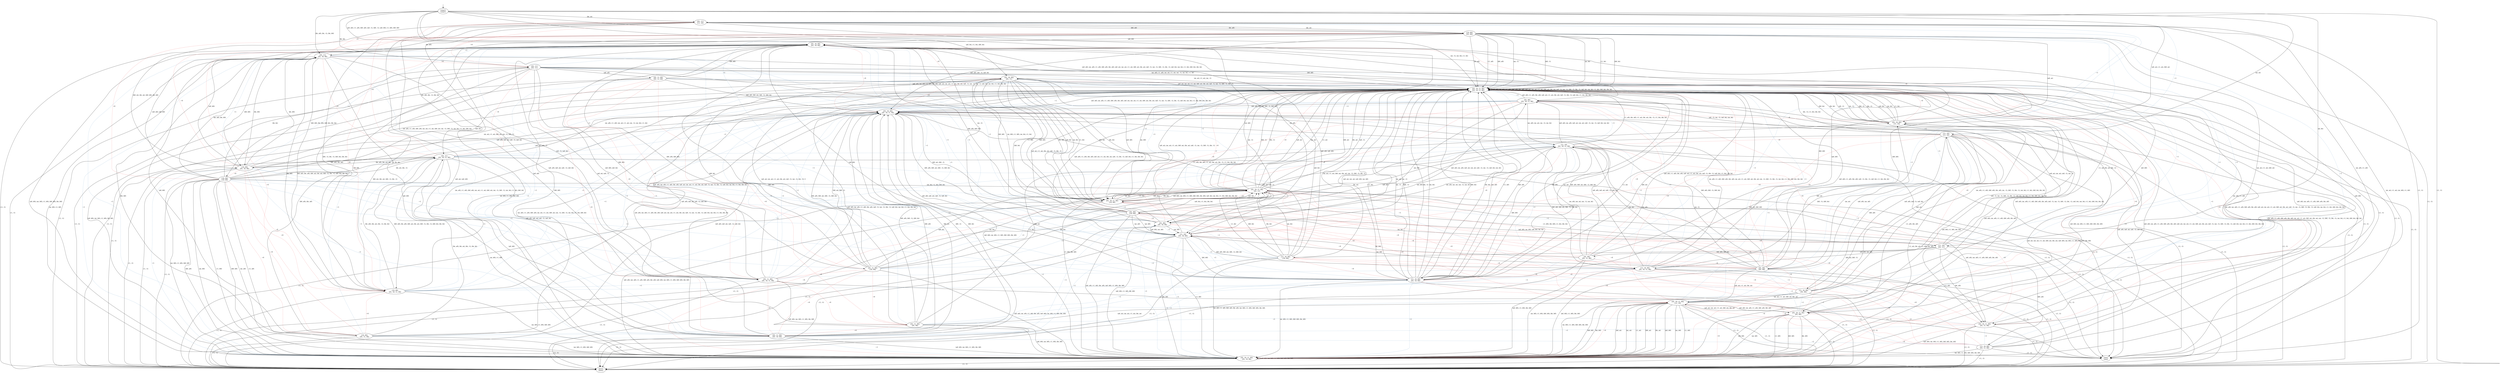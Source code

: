 digraph  {
concentrate=False;
nodesep=0.5;
ranksep=0.5;
splines=True;
140585100078832 [label="{start}\n{start}"];
140585099447432 [label="{01, 10, 00}\n{01, 10, 00}"];
140585099416576 [label="{11, 10}\n{01, 10, 00}"];
140585099416464 [label="{01, 11}\n{01, 10, 00}"];
140585099416632 [label="{01, 10, 00}\n{11, 10}"];
140585099416296 [label="{11, 10}\n{11, 10}"];
140585099416072 [label="{01, 11}\n{11, 10}"];
140585099415848 [label="{lose}\n{lose}"];
140585099386608 [label="{01, 10, 00}\n{01, 11}"];
140585099386496 [label="{11, 10}\n{01, 11}"];
140585099386272 [label="{01, 11}\n{01, 11}"];
140585099386160 [label="{01, 10, 11, 00}\n{01, 10, 11, 00}"];
140585099385264 [label="{01, 10, 11, 00}\n{01, 10, 00}"];
140585099384648 [label="{01, 00}\n{01, 10, 11, 00}"];
140585099384424 [label="{11, 10, 00}\n{01, 10, 11, 00}"];
140585099383696 [label="{01, 00}\n{01, 10, 00}"];
140585099383472 [label="{11, 10, 00}\n{01, 10, 00}"];
140585099382968 [label="{01, 11, 00}\n{01, 10, 11, 00}"];
140585099311368 [label="{10, 00}\n{01, 10, 11, 00}"];
140585099378080 [label="{01, 11, 00}\n{01, 10, 00}"];
140585099377856 [label="{10, 00}\n{01, 10, 00}"];
140585099377408 [label="{01, 10, 11, 00}\n{01, 00}"];
140585099346160 [label="{01, 00}\n{01, 00}"];
140585099276240 [label="{11, 10, 00}\n{01, 00}"];
140585099325056 [label="{win}\n{win}"];
140585099324272 [label="{01, 11, 00}\n{01, 00}"];
140585099324048 [label="{10, 00}\n{01, 00}"];
140585099322760 [label="{01, 10, 11, 00}\n{01, 11, 00}"];
140585099716984 [label="{01, 10, 11, 00}\n{10, 00}"];
140585099716312 [label="{01, 00}\n{01, 11, 00}"];
140585099716088 [label="{11, 10, 00}\n{01, 11, 00}"];
140585099715360 [label="{01, 00}\n{10, 00}"];
140585099715136 [label="{11, 10, 00}\n{10, 00}"];
140585099714632 [label="{01, 11, 00}\n{01, 11, 00}"];
140585099710416 [label="{10, 00}\n{01, 11, 00}"];
140585099709520 [label="{01, 11, 00}\n{10, 00}"];
140585099709296 [label="{10, 00}\n{10, 00}"];
140585099928184 [label="{11, 10}\n{01, 10, 11, 00}"];
140585099503264 [label="{01, 10, 00}\n{01, 10, 11, 00}"];
140585099092208 [label="{01, 11}\n{01, 10, 11, 00}"];
140585099125256 [label="{01, 10, 11, 00}\n{11, 10}"];
140585099159312 [label="{01, 10, 11, 00}\n{01, 11}"];
hidden [label="", shape=none];
140585100078832 -> 140585099416576  [action="('at', 'a0')", key="('at', 'a0')", label="(at, a0)"];
140585100078832 -> 140585099416576  [action="('at', '-1')", key="('at', '-1')", label="(at, -1)"];
140585100078832 -> 140585099416576  [action="('at', 'b0')", key="('at', 'b0')", label="(at, b0)"];
140585100078832 -> 140585099416296  [action="('at', 'at')", key="('at', 'at')", label="(at, at)"];
140585100078832 -> 140585099416072  [action="('bt', 'at')", key="('bt', 'at')", label="(bt, at)"];
140585100078832 -> 140585099415848  [action="('-1', '-1')", key="('-1', '-1')", label="(-1, -1)"];
140585100078832 -> 140585099386496  [action="('at', 'bt')", key="('at', 'bt')", label="(at, bt)"];
140585100078832 -> 140585099386272  [action="('bt', 'bt')", key="('bt', 'bt')", label="(bt, bt)"];
140585100078832 -> 140585099447432  [action="(('a0', 'a0'), ('-1', 'a0'), ('b0', 'a0'), ('a0', '-1'), ('b0', '-1'), ('a0', 'b0'), ('-1', 'b0'), ('b0', 'b0'))", key="(('a0', 'a0'), ('-1', 'a0'), ('b0', 'a0'), ('a0', '-1'), ('b0', '-1'), ('a0', 'b0'), ('-1', 'b0'), ('b0', 'b0'))", label="(a0, a0), (-1, a0), (b0, a0), (a0, -1), (b0, -1), (a0, b0), (-1, b0), (b0, b0)"];
140585100078832 -> 140585099416464  [action="(('bt', 'a0'), ('bt', '-1'), ('bt', 'b0'))", key="(('bt', 'a0'), ('bt', '-1'), ('bt', 'b0'))", label="(bt, a0), (bt, -1), (bt, b0)"];
140585100078832 -> 140585099416632  [action="(('a0', 'at'), ('-1', 'at'), ('b0', 'at'))", key="(('a0', 'at'), ('-1', 'at'), ('b0', 'at'))", label="(a0, at), (-1, at), (b0, at)"];
140585100078832 -> 140585099386608  [action="(('a0', 'bt'), ('-1', 'bt'), ('b0', 'bt'))", key="(('a0', 'bt'), ('-1', 'bt'), ('b0', 'bt'))", label="(a0, bt), (-1, bt), (b0, bt)"];
140585099447432 -> 140585099415848  [action="('-1', '-1')", key="('-1', '-1')", label="(-1, -1)"];
140585099447432 -> 140585099386160  [action="(('a0', 'a0'), ('at', 'a0'), ('-1', 'a0'), ('b0', 'a0'), ('bt', 'a0'), ('a0', 'at'), ('at', 'at'), ('-1', 'at'), ('b0', 'at'), ('bt', 'at'), ('a0', '-1'), ('at', '-1'), ('b0', '-1'), ('bt', '-1'), ('a0', 'bt'), ('at', 'bt'), ('-1', 'bt'), ('b0', 'bt'), ('bt', 'bt'))", key="(('a0', 'a0'), ('at', 'a0'), ('-1', 'a0'), ('b0', 'a0'), ('bt', 'a0'), ('a0', 'at'), ('at', 'at'), ('-1', 'at'), ('b0', 'at'), ('bt', 'at'), ('a0', '-1'), ('at', '-1'), ('b0', '-1'), ('bt', '-1'), ('a0', 'bt'), ('at', 'bt'), ('-1', 'bt'), ('b0', 'bt'), ('bt', 'bt'))", label="(a0, a0), (at, a0), (-1, a0), (b0, a0), (bt, a0), (a0, at), (at, at), (-1, at), (b0, at), (bt, at), (a0, -1), (at, -1), (b0, -1), (bt, -1), (a0, bt), (at, bt), (-1, bt), (b0, bt), (bt, bt)"];
140585099447432 -> 140585099385264  [action="(('a0', 'b0'), ('at', 'b0'), ('-1', 'b0'), ('b0', 'b0'), ('bt', 'b0'))", key="(('a0', 'b0'), ('at', 'b0'), ('-1', 'b0'), ('b0', 'b0'), ('bt', 'b0'))", label="(a0, b0), (at, b0), (-1, b0), (b0, b0), (bt, b0)"];
140585099447432 -> 140585099385264  [arrowhead=none, color=2, colorscheme=set19, constraint=True, key=1, label="~1", style=dashed];
140585099447432 -> 140585099503264  [arrowhead=none, color=1, colorscheme=set19, constraint=True, key=0, label="~0", style=dashed];
140585099447432 -> 140585099416632  [arrowhead=none, color=1, colorscheme=set19, constraint=True, key=0, label="~0", style=dashed];
140585099447432 -> 140585099386608  [arrowhead=none, color=1, colorscheme=set19, constraint=True, key=0, label="~0", style=dashed];
140585099447432 -> 140585099383472  [arrowhead=none, color=2, colorscheme=set19, constraint=True, key=0, label="~1", style=dashed];
140585099447432 -> 140585099377856  [arrowhead=none, color=2, colorscheme=set19, constraint=True, key=0, label="~1", style=dashed];
140585099447432 -> 140585099416464  [arrowhead=none, color=2, colorscheme=set19, constraint=True, key=0, label="~1", style=dashed];
140585099447432 -> 140585099378080  [arrowhead=none, color=2, colorscheme=set19, constraint=True, key=0, label="~1", style=dashed];
140585099416576 -> 140585099415848  [action="('-1', '-1')", key="('-1', '-1')", label="(-1, -1)"];
140585099416576 -> 140585099385264  [action="('-1', 'b0')", key="('-1', 'b0')", label="(-1, b0)"];
140585099416576 -> 140585099385264  [action="('bt', 'b0')", key="('bt', 'b0')", label="(bt, b0)"];
140585099416576 -> 140585099385264  [arrowhead=none, color=2, colorscheme=set19, constraint=True, key=2, label="~1", style=dashed];
140585099416576 -> 140585099383472  [action="('b0', 'b0')", key="('b0', 'b0')", label="(b0, b0)"];
140585099416576 -> 140585099383472  [arrowhead=none, color=2, colorscheme=set19, constraint=True, key=1, label="~1", style=dashed];
140585099416576 -> 140585099384648  [action="(('a0', 'a0'), ('at', 'a0'), ('a0', 'at'), ('at', 'at'), ('a0', '-1'), ('at', '-1'), ('a0', 'bt'), ('at', 'bt'))", key="(('a0', 'a0'), ('at', 'a0'), ('a0', 'at'), ('at', 'at'), ('a0', '-1'), ('at', '-1'), ('a0', 'bt'), ('at', 'bt'))", label="(a0, a0), (at, a0), (a0, at), (at, at), (a0, -1), (at, -1), (a0, bt), (at, bt)"];
140585099416576 -> 140585099386160  [action="(('-1', 'a0'), ('bt', 'a0'), ('-1', 'at'), ('bt', 'at'), ('bt', '-1'), ('-1', 'bt'), ('bt', 'bt'))", key="(('-1', 'a0'), ('bt', 'a0'), ('-1', 'at'), ('bt', 'at'), ('bt', '-1'), ('-1', 'bt'), ('bt', 'bt'))", label="(-1, a0), (bt, a0), (-1, at), (bt, at), (bt, -1), (-1, bt), (bt, bt)"];
140585099416576 -> 140585099384424  [action="(('b0', 'a0'), ('b0', 'at'), ('b0', '-1'), ('b0', 'bt'))", key="(('b0', 'a0'), ('b0', 'at'), ('b0', '-1'), ('b0', 'bt'))", label="(b0, a0), (b0, at), (b0, -1), (b0, bt)"];
140585099416576 -> 140585099383696  [action="(('a0', 'b0'), ('at', 'b0'))", key="(('a0', 'b0'), ('at', 'b0'))", label="(a0, b0), (at, b0)"];
140585099416576 -> 140585099383696  [arrowhead=none, color=2, colorscheme=set19, constraint=True, key=1, label="~1", style=dashed];
140585099416576 -> 140585099386496  [arrowhead=none, color=1, colorscheme=set19, constraint=True, key=0, label="~0", style=dashed];
140585099416576 -> 140585099416296  [arrowhead=none, color=1, colorscheme=set19, constraint=True, key=0, label="~0", style=dashed];
140585099416576 -> 140585099928184  [arrowhead=none, color=1, colorscheme=set19, constraint=True, key=0, label="~0", style=dashed];
140585099416576 -> 140585099447432  [arrowhead=none, color=2, colorscheme=set19, constraint=True, key=0, label="~1", style=dashed];
140585099416576 -> 140585099377856  [arrowhead=none, color=2, colorscheme=set19, constraint=True, key=0, label="~1", style=dashed];
140585099416576 -> 140585099416464  [arrowhead=none, color=2, colorscheme=set19, constraint=True, key=0, label="~1", style=dashed];
140585099416576 -> 140585099378080  [arrowhead=none, color=2, colorscheme=set19, constraint=True, key=0, label="~1", style=dashed];
140585099416464 -> 140585099415848  [action="('-1', '-1')", key="('-1', '-1')", label="(-1, -1)"];
140585099416464 -> 140585099378080  [action="('a0', 'b0')", key="('a0', 'b0')", label="(a0, b0)"];
140585099416464 -> 140585099378080  [arrowhead=none, color=2, colorscheme=set19, constraint=True, key=1, label="~1", style=dashed];
140585099416464 -> 140585099377856  [action="('b0', 'b0')", key="('b0', 'b0')", label="(b0, b0)"];
140585099416464 -> 140585099377856  [action="('bt', 'b0')", key="('bt', 'b0')", label="(bt, b0)"];
140585099416464 -> 140585099382968  [action="(('a0', 'a0'), ('a0', 'at'), ('a0', '-1'), ('a0', 'bt'))", key="(('a0', 'a0'), ('a0', 'at'), ('a0', '-1'), ('a0', 'bt'))", label="(a0, a0), (a0, at), (a0, -1), (a0, bt)"];
140585099416464 -> 140585099386160  [action="(('at', 'a0'), ('-1', 'a0'), ('at', 'at'), ('-1', 'at'), ('at', '-1'), ('at', 'bt'), ('-1', 'bt'))", key="(('at', 'a0'), ('-1', 'a0'), ('at', 'at'), ('-1', 'at'), ('at', '-1'), ('at', 'bt'), ('-1', 'bt'))", label="(at, a0), (-1, a0), (at, at), (-1, at), (at, -1), (at, bt), (-1, bt)"];
140585099416464 -> 140585099311368  [action="(('b0', 'a0'), ('bt', 'a0'), ('b0', 'at'), ('bt', 'at'), ('b0', '-1'), ('bt', '-1'), ('b0', 'bt'), ('bt', 'bt'))", key="(('b0', 'a0'), ('bt', 'a0'), ('b0', 'at'), ('bt', 'at'), ('b0', '-1'), ('bt', '-1'), ('b0', 'bt'), ('bt', 'bt'))", label="(b0, a0), (bt, a0), (b0, at), (bt, at), (b0, -1), (bt, -1), (b0, bt), (bt, bt)"];
140585099416464 -> 140585099385264  [action="(('at', 'b0'), ('-1', 'b0'))", key="(('at', 'b0'), ('-1', 'b0'))", label="(at, b0), (-1, b0)"];
140585099416464 -> 140585099385264  [arrowhead=none, color=2, colorscheme=set19, constraint=True, key=1, label="~1", style=dashed];
140585099416464 -> 140585099386272  [arrowhead=none, color=1, colorscheme=set19, constraint=True, key=0, label="~0", style=dashed];
140585099416464 -> 140585099092208  [arrowhead=none, color=1, colorscheme=set19, constraint=True, key=0, label="~0", style=dashed];
140585099416632 -> 140585099386160  [action="('a0', '-1')", key="('a0', '-1')", label="(a0, -1)"];
140585099416632 -> 140585099386160  [action="('at', '-1')", key="('at', '-1')", label="(at, -1)"];
140585099416632 -> 140585099386160  [action="('b0', '-1')", key="('b0', '-1')", label="(b0, -1)"];
140585099416632 -> 140585099386160  [action="('bt', '-1')", key="('bt', '-1')", label="(bt, -1)"];
140585099416632 -> 140585099386160  [action="('a0', 'bt')", key="('a0', 'bt')", label="(a0, bt)"];
140585099416632 -> 140585099386160  [action="('at', 'bt')", key="('at', 'bt')", label="(at, bt)"];
140585099416632 -> 140585099386160  [action="('-1', 'bt')", key="('-1', 'bt')", label="(-1, bt)"];
140585099416632 -> 140585099386160  [action="('b0', 'bt')", key="('b0', 'bt')", label="(b0, bt)"];
140585099416632 -> 140585099386160  [action="('bt', 'bt')", key="('bt', 'bt')", label="(bt, bt)"];
140585099416632 -> 140585099415848  [action="('-1', '-1')", key="('-1', '-1')", label="(-1, -1)"];
140585099416632 -> 140585099377408  [action="(('a0', 'a0'), ('at', 'a0'), ('-1', 'a0'), ('b0', 'a0'), ('bt', 'a0'))", key="(('a0', 'a0'), ('at', 'a0'), ('-1', 'a0'), ('b0', 'a0'), ('bt', 'a0'))", label="(a0, a0), (at, a0), (-1, a0), (b0, a0), (bt, a0)"];
140585099416632 -> 140585099385264  [action="(('a0', 'at'), ('at', 'at'), ('-1', 'at'), ('b0', 'at'), ('bt', 'at'), ('a0', 'b0'), ('at', 'b0'), ('-1', 'b0'), ('b0', 'b0'), ('bt', 'b0'))", key="(('a0', 'at'), ('at', 'at'), ('-1', 'at'), ('b0', 'at'), ('bt', 'at'), ('a0', 'b0'), ('at', 'b0'), ('-1', 'b0'), ('b0', 'b0'), ('bt', 'b0'))", label="(a0, at), (at, at), (-1, at), (b0, at), (bt, at), (a0, b0), (at, b0), (-1, b0), (b0, b0), (bt, b0)"];
140585099416632 -> 140585099386608  [arrowhead=none, color=1, colorscheme=set19, constraint=True, key=0, label="~0", style=dashed];
140585099416632 -> 140585099416296  [arrowhead=none, color=2, colorscheme=set19, constraint=True, key=0, label="~1", style=dashed];
140585099416296 -> 140585099276240  [action="('b0', 'a0')", key="('b0', 'a0')", label="(b0, a0)"];
140585099416296 -> 140585099415848  [action="('-1', '-1')", key="('-1', '-1')", label="(-1, -1)"];
140585099416296 -> 140585099325056  [action="('-1', '-1')", key="('-1', '-1')", label="(-1, -1)"];
140585099416296 -> 140585099346160  [action="(('a0', 'a0'), ('at', 'a0'))", key="(('a0', 'a0'), ('at', 'a0'))", label="(a0, a0), (at, a0)"];
140585099416296 -> 140585099377408  [action="(('-1', 'a0'), ('bt', 'a0'))", key="(('-1', 'a0'), ('bt', 'a0'))", label="(-1, a0), (bt, a0)"];
140585099416296 -> 140585099383696  [action="(('a0', 'at'), ('at', 'at'), ('a0', 'b0'), ('at', 'b0'))", key="(('a0', 'at'), ('at', 'at'), ('a0', 'b0'), ('at', 'b0'))", label="(a0, at), (at, at), (a0, b0), (at, b0)"];
140585099416296 -> 140585099385264  [action="(('-1', 'at'), ('bt', 'at'), ('-1', 'b0'), ('bt', 'b0'))", key="(('-1', 'at'), ('bt', 'at'), ('-1', 'b0'), ('bt', 'b0'))", label="(-1, at), (bt, at), (-1, b0), (bt, b0)"];
140585099416296 -> 140585099383472  [action="(('b0', 'at'), ('b0', 'b0'))", key="(('b0', 'at'), ('b0', 'b0'))", label="(b0, at), (b0, b0)"];
140585099416296 -> 140585099384648  [action="(('a0', '-1'), ('at', '-1'), ('a0', 'bt'), ('at', 'bt'))", key="(('a0', '-1'), ('at', '-1'), ('a0', 'bt'), ('at', 'bt'))", label="(a0, -1), (at, -1), (a0, bt), (at, bt)"];
140585099416296 -> 140585099384424  [action="(('b0', '-1'), ('b0', 'bt'))", key="(('b0', '-1'), ('b0', 'bt'))", label="(b0, -1), (b0, bt)"];
140585099416296 -> 140585099386160  [action="(('bt', '-1'), ('-1', 'bt'), ('bt', 'bt'))", key="(('bt', '-1'), ('-1', 'bt'), ('bt', 'bt'))", label="(bt, -1), (-1, bt), (bt, bt)"];
140585099416296 -> 140585099928184  [arrowhead=none, color=1, colorscheme=set19, constraint=True, key=0, label="~0", style=dashed];
140585099416072 -> 140585099324272  [action="('a0', 'a0')", key="('a0', 'a0')", label="(a0, a0)"];
140585099416072 -> 140585099324048  [action="('b0', 'a0')", key="('b0', 'a0')", label="(b0, a0)"];
140585099416072 -> 140585099324048  [action="('bt', 'a0')", key="('bt', 'a0')", label="(bt, a0)"];
140585099416072 -> 140585099325056  [action="('-1', '-1')", key="('-1', '-1')", label="(-1, -1)"];
140585099416072 -> 140585099377408  [action="(('at', 'a0'), ('-1', 'a0'))", key="(('at', 'a0'), ('-1', 'a0'))", label="(at, a0), (-1, a0)"];
140585099416072 -> 140585099378080  [action="(('a0', 'at'), ('a0', 'b0'))", key="(('a0', 'at'), ('a0', 'b0'))", label="(a0, at), (a0, b0)"];
140585099416072 -> 140585099385264  [action="(('at', 'at'), ('-1', 'at'), ('at', 'b0'), ('-1', 'b0'))", key="(('at', 'at'), ('-1', 'at'), ('at', 'b0'), ('-1', 'b0'))", label="(at, at), (-1, at), (at, b0), (-1, b0)"];
140585099416072 -> 140585099377856  [action="(('b0', 'at'), ('bt', 'at'), ('b0', 'b0'), ('bt', 'b0'))", key="(('b0', 'at'), ('bt', 'at'), ('b0', 'b0'), ('bt', 'b0'))", label="(b0, at), (bt, at), (b0, b0), (bt, b0)"];
140585099416072 -> 140585099382968  [action="(('a0', '-1'), ('a0', 'bt'))", key="(('a0', '-1'), ('a0', 'bt'))", label="(a0, -1), (a0, bt)"];
140585099416072 -> 140585099386160  [action="(('at', '-1'), ('at', 'bt'), ('-1', 'bt'))", key="(('at', '-1'), ('at', 'bt'), ('-1', 'bt'))", label="(at, -1), (at, bt), (-1, bt)"];
140585099416072 -> 140585099311368  [action="(('b0', '-1'), ('bt', '-1'), ('b0', 'bt'), ('bt', 'bt'))", key="(('b0', '-1'), ('bt', '-1'), ('b0', 'bt'), ('bt', 'bt'))", label="(b0, -1), (bt, -1), (b0, bt), (bt, bt)"];
140585099416072 -> 140585099416464  [arrowhead=none, color=1, colorscheme=set19, constraint=True, key=0, label="~0", style=dashed];
140585099416072 -> 140585099386272  [arrowhead=none, color=1, colorscheme=set19, constraint=True, key=0, label="~0", style=dashed];
140585099416072 -> 140585099092208  [arrowhead=none, color=1, colorscheme=set19, constraint=True, key=0, label="~0", style=dashed];
140585099416072 -> 140585099125256  [arrowhead=none, color=2, colorscheme=set19, constraint=True, key=0, label="~1", style=dashed];
140585099416072 -> 140585099416632  [arrowhead=none, color=2, colorscheme=set19, constraint=True, key=0, label="~1", style=dashed];
140585099416072 -> 140585099416296  [arrowhead=none, color=2, colorscheme=set19, constraint=True, key=0, label="~1", style=dashed];
140585099386608 -> 140585099415848  [action="('-1', '-1')", key="('-1', '-1')", label="(-1, -1)"];
140585099386608 -> 140585099716984  [action="('a0', 'b0')", key="('a0', 'b0')", label="(a0, b0)"];
140585099386608 -> 140585099716984  [action="('at', 'b0')", key="('at', 'b0')", label="(at, b0)"];
140585099386608 -> 140585099716984  [action="('-1', 'b0')", key="('-1', 'b0')", label="(-1, b0)"];
140585099386608 -> 140585099716984  [action="('b0', 'b0')", key="('b0', 'b0')", label="(b0, b0)"];
140585099386608 -> 140585099716984  [action="('bt', 'b0')", key="('bt', 'b0')", label="(bt, b0)"];
140585099386608 -> 140585099716984  [action="('a0', 'bt')", key="('a0', 'bt')", label="(a0, bt)"];
140585099386608 -> 140585099716984  [action="('at', 'bt')", key="('at', 'bt')", label="(at, bt)"];
140585099386608 -> 140585099716984  [action="('-1', 'bt')", key="('-1', 'bt')", label="(-1, bt)"];
140585099386608 -> 140585099716984  [action="('b0', 'bt')", key="('b0', 'bt')", label="(b0, bt)"];
140585099386608 -> 140585099716984  [action="('bt', 'bt')", key="('bt', 'bt')", label="(bt, bt)"];
140585099386608 -> 140585099322760  [action="(('a0', 'a0'), ('at', 'a0'), ('-1', 'a0'), ('b0', 'a0'), ('bt', 'a0'))", key="(('a0', 'a0'), ('at', 'a0'), ('-1', 'a0'), ('b0', 'a0'), ('bt', 'a0'))", label="(a0, a0), (at, a0), (-1, a0), (b0, a0), (bt, a0)"];
140585099386608 -> 140585099386160  [action="(('a0', 'at'), ('at', 'at'), ('-1', 'at'), ('b0', 'at'), ('bt', 'at'), ('a0', '-1'), ('at', '-1'), ('b0', '-1'), ('bt', '-1'))", key="(('a0', 'at'), ('at', 'at'), ('-1', 'at'), ('b0', 'at'), ('bt', 'at'), ('a0', '-1'), ('at', '-1'), ('b0', '-1'), ('bt', '-1'))", label="(a0, at), (at, at), (-1, at), (b0, at), (bt, at), (a0, -1), (at, -1), (b0, -1), (bt, -1)"];
140585099386496 -> 140585099322760  [action="('-1', 'a0')", key="('-1', 'a0')", label="(-1, a0)"];
140585099386496 -> 140585099322760  [action="('bt', 'a0')", key="('bt', 'a0')", label="(bt, a0)"];
140585099386496 -> 140585099716088  [action="('b0', 'a0')", key="('b0', 'a0')", label="(b0, a0)"];
140585099386496 -> 140585099325056  [action="('-1', '-1')", key="('-1', '-1')", label="(-1, -1)"];
140585099386496 -> 140585099716312  [action="(('a0', 'a0'), ('at', 'a0'))", key="(('a0', 'a0'), ('at', 'a0'))", label="(a0, a0), (at, a0)"];
140585099386496 -> 140585099384648  [action="(('a0', 'at'), ('at', 'at'), ('a0', '-1'), ('at', '-1'))", key="(('a0', 'at'), ('at', 'at'), ('a0', '-1'), ('at', '-1'))", label="(a0, at), (at, at), (a0, -1), (at, -1)"];
140585099386496 -> 140585099386160  [action="(('-1', 'at'), ('bt', 'at'), ('bt', '-1'))", key="(('-1', 'at'), ('bt', 'at'), ('bt', '-1'))", label="(-1, at), (bt, at), (bt, -1)"];
140585099386496 -> 140585099384424  [action="(('b0', 'at'), ('b0', '-1'))", key="(('b0', 'at'), ('b0', '-1'))", label="(b0, at), (b0, -1)"];
140585099386496 -> 140585099715360  [action="(('a0', 'b0'), ('at', 'b0'), ('a0', 'bt'), ('at', 'bt'))", key="(('a0', 'b0'), ('at', 'b0'), ('a0', 'bt'), ('at', 'bt'))", label="(a0, b0), (at, b0), (a0, bt), (at, bt)"];
140585099386496 -> 140585099716984  [action="(('-1', 'b0'), ('bt', 'b0'), ('-1', 'bt'), ('bt', 'bt'))", key="(('-1', 'b0'), ('bt', 'b0'), ('-1', 'bt'), ('bt', 'bt'))", label="(-1, b0), (bt, b0), (-1, bt), (bt, bt)"];
140585099386496 -> 140585099715136  [action="(('b0', 'b0'), ('b0', 'bt'))", key="(('b0', 'b0'), ('b0', 'bt'))", label="(b0, b0), (b0, bt)"];
140585099386496 -> 140585099416296  [arrowhead=none, color=1, colorscheme=set19, constraint=True, key=0, label="~0", style=dashed];
140585099386496 -> 140585099928184  [arrowhead=none, color=1, colorscheme=set19, constraint=True, key=0, label="~0", style=dashed];
140585099386496 -> 140585099159312  [arrowhead=none, color=2, colorscheme=set19, constraint=True, key=0, label="~1", style=dashed];
140585099386496 -> 140585099386272  [arrowhead=none, color=2, colorscheme=set19, constraint=True, key=0, label="~1", style=dashed];
140585099386496 -> 140585099386608  [arrowhead=none, color=2, colorscheme=set19, constraint=True, key=0, label="~1", style=dashed];
140585099386272 -> 140585099714632  [action="('a0', 'a0')", key="('a0', 'a0')", label="(a0, a0)"];
140585099386272 -> 140585099415848  [action="('-1', '-1')", key="('-1', '-1')", label="(-1, -1)"];
140585099386272 -> 140585099325056  [action="('-1', '-1')", key="('-1', '-1')", label="(-1, -1)"];
140585099386272 -> 140585099322760  [action="(('at', 'a0'), ('-1', 'a0'))", key="(('at', 'a0'), ('-1', 'a0'))", label="(at, a0), (-1, a0)"];
140585099386272 -> 140585099710416  [action="(('b0', 'a0'), ('bt', 'a0'))", key="(('b0', 'a0'), ('bt', 'a0'))", label="(b0, a0), (bt, a0)"];
140585099386272 -> 140585099382968  [action="(('a0', 'at'), ('a0', '-1'))", key="(('a0', 'at'), ('a0', '-1'))", label="(a0, at), (a0, -1)"];
140585099386272 -> 140585099386160  [action="(('at', 'at'), ('-1', 'at'), ('at', '-1'))", key="(('at', 'at'), ('-1', 'at'), ('at', '-1'))", label="(at, at), (-1, at), (at, -1)"];
140585099386272 -> 140585099311368  [action="(('b0', 'at'), ('bt', 'at'), ('b0', '-1'), ('bt', '-1'))", key="(('b0', 'at'), ('bt', 'at'), ('b0', '-1'), ('bt', '-1'))", label="(b0, at), (bt, at), (b0, -1), (bt, -1)"];
140585099386272 -> 140585099709520  [action="(('a0', 'b0'), ('a0', 'bt'))", key="(('a0', 'b0'), ('a0', 'bt'))", label="(a0, b0), (a0, bt)"];
140585099386272 -> 140585099716984  [action="(('at', 'b0'), ('-1', 'b0'), ('at', 'bt'), ('-1', 'bt'))", key="(('at', 'b0'), ('-1', 'b0'), ('at', 'bt'), ('-1', 'bt'))", label="(at, b0), (-1, b0), (at, bt), (-1, bt)"];
140585099386272 -> 140585099709296  [action="(('b0', 'b0'), ('bt', 'b0'), ('b0', 'bt'), ('bt', 'bt'))", key="(('b0', 'b0'), ('bt', 'b0'), ('b0', 'bt'), ('bt', 'bt'))", label="(b0, b0), (bt, b0), (b0, bt), (bt, bt)"];
140585099386272 -> 140585099092208  [arrowhead=none, color=1, colorscheme=set19, constraint=True, key=0, label="~0", style=dashed];
140585099386272 -> 140585099386608  [arrowhead=none, color=2, colorscheme=set19, constraint=True, key=0, label="~1", style=dashed];
140585099386160 -> 140585099415848  [action="('-1', '-1')", key="('-1', '-1')", label="(-1, -1)"];
140585099386160 -> 140585099325056  [action="('-1', '-1')", key="('-1', '-1')", label="(-1, -1)"];
140585099386160 -> 140585099386160  [action="(('a0', 'a0'), ('at', 'a0'), ('-1', 'a0'), ('b0', 'a0'), ('bt', 'a0'), ('a0', 'at'), ('at', 'at'), ('-1', 'at'), ('b0', 'at'), ('bt', 'at'), ('a0', '-1'), ('at', '-1'), ('b0', '-1'), ('bt', '-1'), ('a0', 'bt'), ('at', 'bt'), ('-1', 'bt'), ('b0', 'bt'), ('bt', 'bt'))", dir=back, key="(('a0', 'a0'), ('at', 'a0'), ('-1', 'a0'), ('b0', 'a0'), ('bt', 'a0'), ('a0', 'at'), ('at', 'at'), ('-1', 'at'), ('b0', 'at'), ('bt', 'at'), ('a0', '-1'), ('at', '-1'), ('b0', '-1'), ('bt', '-1'), ('a0', 'bt'), ('at', 'bt'), ('-1', 'bt'), ('b0', 'bt'), ('bt', 'bt'))", label="(a0, a0), (at, a0), (-1, a0), (b0, a0), (bt, a0), (a0, at), (at, at), (-1, at), (b0, at), (bt, at), (a0, -1), (at, -1), (b0, -1), (bt, -1), (a0, bt), (at, bt), (-1, bt), (b0, bt), (bt, bt)"];
140585099386160 -> 140585099385264  [action="(('a0', 'b0'), ('at', 'b0'), ('-1', 'b0'), ('b0', 'b0'), ('bt', 'b0'))", key="(('a0', 'b0'), ('at', 'b0'), ('-1', 'b0'), ('b0', 'b0'), ('bt', 'b0'))", label="(a0, b0), (at, b0), (-1, b0), (b0, b0), (bt, b0)"];
140585099386160 -> 140585099385264  [arrowhead=none, color=1, colorscheme=set19, constraint=True, key=1, label="~0", style=dashed];
140585099386160 -> 140585099716984  [arrowhead=none, color=1, colorscheme=set19, constraint=True, key=0, label="~0", style=dashed];
140585099386160 -> 140585099322760  [arrowhead=none, color=1, colorscheme=set19, constraint=True, key=0, label="~0", style=dashed];
140585099386160 -> 140585099384648  [arrowhead=none, color=2, colorscheme=set19, constraint=True, key=0, label="~1", style=dashed];
140585099385264 -> 140585099415848  [action="('-1', '-1')", key="('-1', '-1')", label="(-1, -1)"];
140585099385264 -> 140585099386160  [action="(('a0', 'a0'), ('at', 'a0'), ('-1', 'a0'), ('b0', 'a0'), ('bt', 'a0'), ('a0', 'at'), ('at', 'at'), ('-1', 'at'), ('b0', 'at'), ('bt', 'at'), ('a0', '-1'), ('at', '-1'), ('b0', '-1'), ('bt', '-1'), ('a0', 'bt'), ('at', 'bt'), ('-1', 'bt'), ('b0', 'bt'), ('bt', 'bt'))", key="(('a0', 'a0'), ('at', 'a0'), ('-1', 'a0'), ('b0', 'a0'), ('bt', 'a0'), ('a0', 'at'), ('at', 'at'), ('-1', 'at'), ('b0', 'at'), ('bt', 'at'), ('a0', '-1'), ('at', '-1'), ('b0', '-1'), ('bt', '-1'), ('a0', 'bt'), ('at', 'bt'), ('-1', 'bt'), ('b0', 'bt'), ('bt', 'bt'))", label="(a0, a0), (at, a0), (-1, a0), (b0, a0), (bt, a0), (a0, at), (at, at), (-1, at), (b0, at), (bt, at), (a0, -1), (at, -1), (b0, -1), (bt, -1), (a0, bt), (at, bt), (-1, bt), (b0, bt), (bt, bt)"];
140585099385264 -> 140585099385264  [action="(('a0', 'b0'), ('at', 'b0'), ('-1', 'b0'), ('b0', 'b0'), ('bt', 'b0'))", dir=back, key="(('a0', 'b0'), ('at', 'b0'), ('-1', 'b0'), ('b0', 'b0'), ('bt', 'b0'))", label="(a0, b0), (at, b0), (-1, b0), (b0, b0), (bt, b0)"];
140585099384648 -> 140585099415848  [action="('-1', '-1')", key="('-1', '-1')", label="(-1, -1)"];
140585099384648 -> 140585099416576  [action="('at', 'b0')", key="('at', 'b0')", label="(at, b0)"];
140585099384648 -> 140585099447432  [action="('b0', 'b0')", key="('b0', 'b0')", label="(b0, b0)"];
140585099384648 -> 140585099386160  [action="(('a0', 'a0'), ('-1', 'a0'), ('bt', 'a0'), ('a0', 'at'), ('-1', 'at'), ('bt', 'at'), ('a0', '-1'), ('bt', '-1'), ('a0', 'bt'), ('-1', 'bt'), ('bt', 'bt'))", key="(('a0', 'a0'), ('-1', 'a0'), ('bt', 'a0'), ('a0', 'at'), ('-1', 'at'), ('bt', 'at'), ('a0', '-1'), ('bt', '-1'), ('a0', 'bt'), ('-1', 'bt'), ('bt', 'bt'))", label="(a0, a0), (-1, a0), (bt, a0), (a0, at), (-1, at), (bt, at), (a0, -1), (bt, -1), (a0, bt), (-1, bt), (bt, bt)"];
140585099384648 -> 140585099928184  [action="(('at', 'a0'), ('at', 'at'), ('at', '-1'), ('at', 'bt'))", key="(('at', 'a0'), ('at', 'at'), ('at', '-1'), ('at', 'bt'))", label="(at, a0), (at, at), (at, -1), (at, bt)"];
140585099384648 -> 140585099503264  [action="(('b0', 'a0'), ('b0', 'at'), ('b0', '-1'), ('b0', 'bt'))", key="(('b0', 'a0'), ('b0', 'at'), ('b0', '-1'), ('b0', 'bt'))", label="(b0, a0), (b0, at), (b0, -1), (b0, bt)"];
140585099384648 -> 140585099385264  [action="(('a0', 'b0'), ('-1', 'b0'), ('bt', 'b0'))", key="(('a0', 'b0'), ('-1', 'b0'), ('bt', 'b0'))", label="(a0, b0), (-1, b0), (bt, b0)"];
140585099384648 -> 140585099383696  [arrowhead=none, color=1, colorscheme=set19, constraint=True, key=0, label="~0", style=dashed];
140585099384424 -> 140585099415848  [action="('-1', '-1')", key="('-1', '-1')", label="(-1, -1)"];
140585099384424 -> 140585099325056  [action="('-1', '-1')", key="('-1', '-1')", label="(-1, -1)"];
140585099384424 -> 140585099447432  [action="('a0', 'b0')", key="('a0', 'b0')", label="(a0, b0)"];
140585099384424 -> 140585099503264  [action="(('a0', 'a0'), ('a0', 'at'), ('a0', '-1'), ('a0', 'bt'))", key="(('a0', 'a0'), ('a0', 'at'), ('a0', '-1'), ('a0', 'bt'))", label="(a0, a0), (a0, at), (a0, -1), (a0, bt)"];
140585099384424 -> 140585099503264  [arrowhead=none, color=2, colorscheme=set19, constraint=True, key=1, label="~1", style=dashed];
140585099384424 -> 140585099386160  [action="(('at', 'a0'), ('-1', 'a0'), ('b0', 'a0'), ('bt', 'a0'), ('at', 'at'), ('-1', 'at'), ('b0', 'at'), ('bt', 'at'), ('at', '-1'), ('b0', '-1'), ('bt', '-1'), ('at', 'bt'), ('-1', 'bt'), ('b0', 'bt'), ('bt', 'bt'))", key="(('at', 'a0'), ('-1', 'a0'), ('b0', 'a0'), ('bt', 'a0'), ('at', 'at'), ('-1', 'at'), ('b0', 'at'), ('bt', 'at'), ('at', '-1'), ('b0', '-1'), ('bt', '-1'), ('at', 'bt'), ('-1', 'bt'), ('b0', 'bt'), ('bt', 'bt'))", label="(at, a0), (-1, a0), (b0, a0), (bt, a0), (at, at), (-1, at), (b0, at), (bt, at), (at, -1), (b0, -1), (bt, -1), (at, bt), (-1, bt), (b0, bt), (bt, bt)"];
140585099384424 -> 140585099386160  [arrowhead=none, color=2, colorscheme=set19, constraint=True, key=1, label="~1", style=dashed];
140585099384424 -> 140585099385264  [action="(('at', 'b0'), ('-1', 'b0'), ('b0', 'b0'), ('bt', 'b0'))", key="(('at', 'b0'), ('-1', 'b0'), ('b0', 'b0'), ('bt', 'b0'))", label="(at, b0), (-1, b0), (b0, b0), (bt, b0)"];
140585099384424 -> 140585099383472  [arrowhead=none, color=1, colorscheme=set19, constraint=True, key=0, label="~0", style=dashed];
140585099384424 -> 140585099276240  [arrowhead=none, color=1, colorscheme=set19, constraint=True, key=0, label="~0", style=dashed];
140585099384424 -> 140585099716088  [arrowhead=none, color=1, colorscheme=set19, constraint=True, key=0, label="~0", style=dashed];
140585099384424 -> 140585099928184  [arrowhead=none, color=2, colorscheme=set19, constraint=True, key=0, label="~1", style=dashed];
140585099384424 -> 140585099382968  [arrowhead=none, color=2, colorscheme=set19, constraint=True, key=0, label="~1", style=dashed];
140585099384424 -> 140585099092208  [arrowhead=none, color=2, colorscheme=set19, constraint=True, key=0, label="~1", style=dashed];
140585099384424 -> 140585099311368  [arrowhead=none, color=2, colorscheme=set19, constraint=True, key=0, label="~1", style=dashed];
140585099384424 -> 140585099384648  [arrowhead=none, color=2, colorscheme=set19, constraint=True, key=0, label="~1", style=dashed];
140585099383696 -> 140585099415848  [action="('-1', '-1')", key="('-1', '-1')", label="(-1, -1)"];
140585099383696 -> 140585099416576  [action="('at', 'b0')", key="('at', 'b0')", label="(at, b0)"];
140585099383696 -> 140585099447432  [action="('b0', 'b0')", key="('b0', 'b0')", label="(b0, b0)"];
140585099383696 -> 140585099447432  [arrowhead=none, color=2, colorscheme=set19, constraint=True, key=1, label="~1", style=dashed];
140585099383696 -> 140585099386160  [action="(('a0', 'a0'), ('-1', 'a0'), ('bt', 'a0'), ('a0', 'at'), ('-1', 'at'), ('bt', 'at'), ('a0', '-1'), ('bt', '-1'), ('a0', 'bt'), ('-1', 'bt'), ('bt', 'bt'))", key="(('a0', 'a0'), ('-1', 'a0'), ('bt', 'a0'), ('a0', 'at'), ('-1', 'at'), ('bt', 'at'), ('a0', '-1'), ('bt', '-1'), ('a0', 'bt'), ('-1', 'bt'), ('bt', 'bt'))", label="(a0, a0), (-1, a0), (bt, a0), (a0, at), (-1, at), (bt, at), (a0, -1), (bt, -1), (a0, bt), (-1, bt), (bt, bt)"];
140585099383696 -> 140585099928184  [action="(('at', 'a0'), ('at', 'at'), ('at', '-1'), ('at', 'bt'))", key="(('at', 'a0'), ('at', 'at'), ('at', '-1'), ('at', 'bt'))", label="(at, a0), (at, at), (at, -1), (at, bt)"];
140585099383696 -> 140585099503264  [action="(('b0', 'a0'), ('b0', 'at'), ('b0', '-1'), ('b0', 'bt'))", key="(('b0', 'a0'), ('b0', 'at'), ('b0', '-1'), ('b0', 'bt'))", label="(b0, a0), (b0, at), (b0, -1), (b0, bt)"];
140585099383696 -> 140585099385264  [action="(('a0', 'b0'), ('-1', 'b0'), ('bt', 'b0'))", key="(('a0', 'b0'), ('-1', 'b0'), ('bt', 'b0'))", label="(a0, b0), (-1, b0), (bt, b0)"];
140585099383696 -> 140585099385264  [arrowhead=none, color=2, colorscheme=set19, constraint=True, key=1, label="~1", style=dashed];
140585099383696 -> 140585099383472  [arrowhead=none, color=2, colorscheme=set19, constraint=True, key=0, label="~1", style=dashed];
140585099383696 -> 140585099377856  [arrowhead=none, color=2, colorscheme=set19, constraint=True, key=0, label="~1", style=dashed];
140585099383696 -> 140585099416464  [arrowhead=none, color=2, colorscheme=set19, constraint=True, key=0, label="~1", style=dashed];
140585099383696 -> 140585099378080  [arrowhead=none, color=2, colorscheme=set19, constraint=True, key=0, label="~1", style=dashed];
140585099383472 -> 140585099386160  [action="('at', 'a0')", key="('at', 'a0')", label="(at, a0)"];
140585099383472 -> 140585099386160  [action="('-1', 'a0')", key="('-1', 'a0')", label="(-1, a0)"];
140585099383472 -> 140585099386160  [action="('b0', 'a0')", key="('b0', 'a0')", label="(b0, a0)"];
140585099383472 -> 140585099386160  [action="('bt', 'a0')", key="('bt', 'a0')", label="(bt, a0)"];
140585099383472 -> 140585099386160  [action="('at', 'at')", key="('at', 'at')", label="(at, at)"];
140585099383472 -> 140585099386160  [action="('-1', 'at')", key="('-1', 'at')", label="(-1, at)"];
140585099383472 -> 140585099386160  [action="('b0', 'at')", key="('b0', 'at')", label="(b0, at)"];
140585099383472 -> 140585099386160  [action="('bt', 'at')", key="('bt', 'at')", label="(bt, at)"];
140585099383472 -> 140585099386160  [action="('at', '-1')", key="('at', '-1')", label="(at, -1)"];
140585099383472 -> 140585099386160  [action="('b0', '-1')", key="('b0', '-1')", label="(b0, -1)"];
140585099383472 -> 140585099386160  [action="('bt', '-1')", key="('bt', '-1')", label="(bt, -1)"];
140585099383472 -> 140585099386160  [action="('at', 'bt')", key="('at', 'bt')", label="(at, bt)"];
140585099383472 -> 140585099386160  [action="('-1', 'bt')", key="('-1', 'bt')", label="(-1, bt)"];
140585099383472 -> 140585099386160  [action="('b0', 'bt')", key="('b0', 'bt')", label="(b0, bt)"];
140585099383472 -> 140585099386160  [action="('bt', 'bt')", key="('bt', 'bt')", label="(bt, bt)"];
140585099383472 -> 140585099415848  [action="('-1', '-1')", key="('-1', '-1')", label="(-1, -1)"];
140585099383472 -> 140585099447432  [action="('a0', 'b0')", key="('a0', 'b0')", label="(a0, b0)"];
140585099383472 -> 140585099503264  [action="(('a0', 'a0'), ('a0', 'at'), ('a0', '-1'), ('a0', 'bt'))", key="(('a0', 'a0'), ('a0', 'at'), ('a0', '-1'), ('a0', 'bt'))", label="(a0, a0), (a0, at), (a0, -1), (a0, bt)"];
140585099383472 -> 140585099385264  [action="(('at', 'b0'), ('-1', 'b0'), ('b0', 'b0'), ('bt', 'b0'))", key="(('at', 'b0'), ('-1', 'b0'), ('b0', 'b0'), ('bt', 'b0'))", label="(at, b0), (-1, b0), (b0, b0), (bt, b0)"];
140585099383472 -> 140585099385264  [arrowhead=none, color=2, colorscheme=set19, constraint=True, key=1, label="~1", style=dashed];
140585099383472 -> 140585099276240  [arrowhead=none, color=1, colorscheme=set19, constraint=True, key=0, label="~0", style=dashed];
140585099383472 -> 140585099716088  [arrowhead=none, color=1, colorscheme=set19, constraint=True, key=0, label="~0", style=dashed];
140585099383472 -> 140585099377856  [arrowhead=none, color=2, colorscheme=set19, constraint=True, key=0, label="~1", style=dashed];
140585099383472 -> 140585099416464  [arrowhead=none, color=2, colorscheme=set19, constraint=True, key=0, label="~1", style=dashed];
140585099383472 -> 140585099378080  [arrowhead=none, color=2, colorscheme=set19, constraint=True, key=0, label="~1", style=dashed];
140585099382968 -> 140585099415848  [action="('-1', '-1')", key="('-1', '-1')", label="(-1, -1)"];
140585099382968 -> 140585099325056  [action="('-1', '-1')", key="('-1', '-1')", label="(-1, -1)"];
140585099382968 -> 140585099447432  [action="('b0', 'b0')", key="('b0', 'b0')", label="(b0, b0)"];
140585099382968 -> 140585099386160  [action="(('a0', 'a0'), ('at', 'a0'), ('-1', 'a0'), ('bt', 'a0'), ('a0', 'at'), ('at', 'at'), ('-1', 'at'), ('bt', 'at'), ('a0', '-1'), ('at', '-1'), ('bt', '-1'), ('a0', 'bt'), ('at', 'bt'), ('-1', 'bt'), ('bt', 'bt'))", key="(('a0', 'a0'), ('at', 'a0'), ('-1', 'a0'), ('bt', 'a0'), ('a0', 'at'), ('at', 'at'), ('-1', 'at'), ('bt', 'at'), ('a0', '-1'), ('at', '-1'), ('bt', '-1'), ('a0', 'bt'), ('at', 'bt'), ('-1', 'bt'), ('bt', 'bt'))", label="(a0, a0), (at, a0), (-1, a0), (bt, a0), (a0, at), (at, at), (-1, at), (bt, at), (a0, -1), (at, -1), (bt, -1), (a0, bt), (at, bt), (-1, bt), (bt, bt)"];
140585099382968 -> 140585099386160  [arrowhead=none, color=2, colorscheme=set19, constraint=True, key=1, label="~1", style=dashed];
140585099382968 -> 140585099503264  [action="(('b0', 'a0'), ('b0', 'at'), ('b0', '-1'), ('b0', 'bt'))", key="(('b0', 'a0'), ('b0', 'at'), ('b0', '-1'), ('b0', 'bt'))", label="(b0, a0), (b0, at), (b0, -1), (b0, bt)"];
140585099382968 -> 140585099385264  [action="(('a0', 'b0'), ('at', 'b0'), ('-1', 'b0'), ('bt', 'b0'))", key="(('a0', 'b0'), ('at', 'b0'), ('-1', 'b0'), ('bt', 'b0'))", label="(a0, b0), (at, b0), (-1, b0), (bt, b0)"];
140585099382968 -> 140585099324272  [arrowhead=none, color=1, colorscheme=set19, constraint=True, key=0, label="~0", style=dashed];
140585099382968 -> 140585099378080  [arrowhead=none, color=1, colorscheme=set19, constraint=True, key=0, label="~0", style=dashed];
140585099382968 -> 140585099092208  [arrowhead=none, color=2, colorscheme=set19, constraint=True, key=0, label="~1", style=dashed];
140585099382968 -> 140585099311368  [arrowhead=none, color=2, colorscheme=set19, constraint=True, key=0, label="~1", style=dashed];
140585099382968 -> 140585099384648  [arrowhead=none, color=2, colorscheme=set19, constraint=True, key=0, label="~1", style=dashed];
140585099311368 -> 140585099415848  [action="('-1', '-1')", key="('-1', '-1')", label="(-1, -1)"];
140585099311368 -> 140585099447432  [action="('a0', 'b0')", key="('a0', 'b0')", label="(a0, b0)"];
140585099311368 -> 140585099416464  [action="('bt', 'b0')", key="('bt', 'b0')", label="(bt, b0)"];
140585099311368 -> 140585099503264  [action="(('a0', 'a0'), ('a0', 'at'), ('a0', '-1'), ('a0', 'bt'))", key="(('a0', 'a0'), ('a0', 'at'), ('a0', '-1'), ('a0', 'bt'))", label="(a0, a0), (a0, at), (a0, -1), (a0, bt)"];
140585099311368 -> 140585099386160  [action="(('at', 'a0'), ('-1', 'a0'), ('b0', 'a0'), ('at', 'at'), ('-1', 'at'), ('b0', 'at'), ('at', '-1'), ('b0', '-1'), ('at', 'bt'), ('-1', 'bt'), ('b0', 'bt'))", key="(('at', 'a0'), ('-1', 'a0'), ('b0', 'a0'), ('at', 'at'), ('-1', 'at'), ('b0', 'at'), ('at', '-1'), ('b0', '-1'), ('at', 'bt'), ('-1', 'bt'), ('b0', 'bt'))", label="(at, a0), (-1, a0), (b0, a0), (at, at), (-1, at), (b0, at), (at, -1), (b0, -1), (at, bt), (-1, bt), (b0, bt)"];
140585099311368 -> 140585099386160  [arrowhead=none, color=2, colorscheme=set19, constraint=True, key=1, label="~1", style=dashed];
140585099311368 -> 140585099092208  [action="(('bt', 'a0'), ('bt', 'at'), ('bt', '-1'), ('bt', 'bt'))", key="(('bt', 'a0'), ('bt', 'at'), ('bt', '-1'), ('bt', 'bt'))", label="(bt, a0), (bt, at), (bt, -1), (bt, bt)"];
140585099311368 -> 140585099385264  [action="(('at', 'b0'), ('-1', 'b0'), ('b0', 'b0'))", key="(('at', 'b0'), ('-1', 'b0'), ('b0', 'b0'))", label="(at, b0), (-1, b0), (b0, b0)"];
140585099311368 -> 140585099709296  [arrowhead=none, color=1, colorscheme=set19, constraint=True, key=0, label="~0", style=dashed];
140585099311368 -> 140585099710416  [arrowhead=none, color=1, colorscheme=set19, constraint=True, key=0, label="~0", style=dashed];
140585099311368 -> 140585099384648  [arrowhead=none, color=2, colorscheme=set19, constraint=True, key=0, label="~1", style=dashed];
140585099378080 -> 140585099503264  [action="('b0', 'a0')", key="('b0', 'a0')", label="(b0, a0)"];
140585099378080 -> 140585099503264  [action="('b0', 'at')", key="('b0', 'at')", label="(b0, at)"];
140585099378080 -> 140585099503264  [action="('b0', '-1')", key="('b0', '-1')", label="(b0, -1)"];
140585099378080 -> 140585099503264  [action="('b0', 'bt')", key="('b0', 'bt')", label="(b0, bt)"];
140585099378080 -> 140585099415848  [action="('-1', '-1')", key="('-1', '-1')", label="(-1, -1)"];
140585099378080 -> 140585099447432  [action="('b0', 'b0')", key="('b0', 'b0')", label="(b0, b0)"];
140585099378080 -> 140585099386160  [action="(('a0', 'a0'), ('at', 'a0'), ('-1', 'a0'), ('bt', 'a0'), ('a0', 'at'), ('at', 'at'), ('-1', 'at'), ('bt', 'at'), ('a0', '-1'), ('at', '-1'), ('bt', '-1'), ('a0', 'bt'), ('at', 'bt'), ('-1', 'bt'), ('bt', 'bt'))", key="(('a0', 'a0'), ('at', 'a0'), ('-1', 'a0'), ('bt', 'a0'), ('a0', 'at'), ('at', 'at'), ('-1', 'at'), ('bt', 'at'), ('a0', '-1'), ('at', '-1'), ('bt', '-1'), ('a0', 'bt'), ('at', 'bt'), ('-1', 'bt'), ('bt', 'bt'))", label="(a0, a0), (at, a0), (-1, a0), (bt, a0), (a0, at), (at, at), (-1, at), (bt, at), (a0, -1), (at, -1), (bt, -1), (a0, bt), (at, bt), (-1, bt), (bt, bt)"];
140585099378080 -> 140585099385264  [action="(('a0', 'b0'), ('at', 'b0'), ('-1', 'b0'), ('bt', 'b0'))", key="(('a0', 'b0'), ('at', 'b0'), ('-1', 'b0'), ('bt', 'b0'))", label="(a0, b0), (at, b0), (-1, b0), (bt, b0)"];
140585099378080 -> 140585099385264  [arrowhead=none, color=2, colorscheme=set19, constraint=True, key=1, label="~1", style=dashed];
140585099377856 -> 140585099415848  [action="('-1', '-1')", key="('-1', '-1')", label="(-1, -1)"];
140585099377856 -> 140585099447432  [action="('a0', 'b0')", key="('a0', 'b0')", label="(a0, b0)"];
140585099377856 -> 140585099416464  [action="('bt', 'b0')", key="('bt', 'b0')", label="(bt, b0)"];
140585099377856 -> 140585099416464  [arrowhead=none, color=2, colorscheme=set19, constraint=True, key=1, label="~1", style=dashed];
140585099377856 -> 140585099503264  [action="(('a0', 'a0'), ('a0', 'at'), ('a0', '-1'), ('a0', 'bt'))", key="(('a0', 'a0'), ('a0', 'at'), ('a0', '-1'), ('a0', 'bt'))", label="(a0, a0), (a0, at), (a0, -1), (a0, bt)"];
140585099377856 -> 140585099386160  [action="(('at', 'a0'), ('-1', 'a0'), ('b0', 'a0'), ('at', 'at'), ('-1', 'at'), ('b0', 'at'), ('at', '-1'), ('b0', '-1'), ('at', 'bt'), ('-1', 'bt'), ('b0', 'bt'))", key="(('at', 'a0'), ('-1', 'a0'), ('b0', 'a0'), ('at', 'at'), ('-1', 'at'), ('b0', 'at'), ('at', '-1'), ('b0', '-1'), ('at', 'bt'), ('-1', 'bt'), ('b0', 'bt'))", label="(at, a0), (-1, a0), (b0, a0), (at, at), (-1, at), (b0, at), (at, -1), (b0, -1), (at, bt), (-1, bt), (b0, bt)"];
140585099377856 -> 140585099092208  [action="(('bt', 'a0'), ('bt', 'at'), ('bt', '-1'), ('bt', 'bt'))", key="(('bt', 'a0'), ('bt', 'at'), ('bt', '-1'), ('bt', 'bt'))", label="(bt, a0), (bt, at), (bt, -1), (bt, bt)"];
140585099377856 -> 140585099385264  [action="(('at', 'b0'), ('-1', 'b0'), ('b0', 'b0'))", key="(('at', 'b0'), ('-1', 'b0'), ('b0', 'b0'))", label="(at, b0), (-1, b0), (b0, b0)"];
140585099377856 -> 140585099385264  [arrowhead=none, color=2, colorscheme=set19, constraint=True, key=1, label="~1", style=dashed];
140585099377856 -> 140585099311368  [arrowhead=none, color=1, colorscheme=set19, constraint=True, key=0, label="~0", style=dashed];
140585099377856 -> 140585099709296  [arrowhead=none, color=1, colorscheme=set19, constraint=True, key=0, label="~0", style=dashed];
140585099377856 -> 140585099710416  [arrowhead=none, color=1, colorscheme=set19, constraint=True, key=0, label="~0", style=dashed];
140585099377856 -> 140585099378080  [arrowhead=none, color=2, colorscheme=set19, constraint=True, key=0, label="~1", style=dashed];
140585099377408 -> 140585099415848  [action="('-1', '-1')", key="('-1', '-1')", label="(-1, -1)"];
140585099377408 -> 140585099385264  [action="('a0', 'b0')", key="('a0', 'b0')", label="(a0, b0)"];
140585099377408 -> 140585099385264  [action="('at', 'b0')", key="('at', 'b0')", label="(at, b0)"];
140585099377408 -> 140585099385264  [action="('-1', 'b0')", key="('-1', 'b0')", label="(-1, b0)"];
140585099377408 -> 140585099385264  [action="('b0', 'b0')", key="('b0', 'b0')", label="(b0, b0)"];
140585099377408 -> 140585099385264  [action="('bt', 'b0')", key="('bt', 'b0')", label="(bt, b0)"];
140585099377408 -> 140585099385264  [arrowhead=none, color=1, colorscheme=set19, constraint=True, key=5, label="~0", style=dashed];
140585099377408 -> 140585099386160  [action="(('a0', 'a0'), ('at', 'a0'), ('-1', 'a0'), ('b0', 'a0'), ('bt', 'a0'), ('a0', '-1'), ('at', '-1'), ('b0', '-1'), ('bt', '-1'), ('a0', 'bt'), ('at', 'bt'), ('-1', 'bt'), ('b0', 'bt'), ('bt', 'bt'))", key="(('a0', 'a0'), ('at', 'a0'), ('-1', 'a0'), ('b0', 'a0'), ('bt', 'a0'), ('a0', '-1'), ('at', '-1'), ('b0', '-1'), ('bt', '-1'), ('a0', 'bt'), ('at', 'bt'), ('-1', 'bt'), ('b0', 'bt'), ('bt', 'bt'))", label="(a0, a0), (at, a0), (-1, a0), (b0, a0), (bt, a0), (a0, -1), (at, -1), (b0, -1), (bt, -1), (a0, bt), (at, bt), (-1, bt), (b0, bt), (bt, bt)"];
140585099377408 -> 140585099386160  [arrowhead=none, color=1, colorscheme=set19, constraint=True, key=1, label="~0", style=dashed];
140585099377408 -> 140585099125256  [action="(('a0', 'at'), ('at', 'at'), ('-1', 'at'), ('b0', 'at'), ('bt', 'at'))", key="(('a0', 'at'), ('at', 'at'), ('-1', 'at'), ('b0', 'at'), ('bt', 'at'))", label="(a0, at), (at, at), (-1, at), (b0, at), (bt, at)"];
140585099377408 -> 140585099159312  [arrowhead=none, color=1, colorscheme=set19, constraint=True, key=0, label="~0", style=dashed];
140585099377408 -> 140585099716984  [arrowhead=none, color=1, colorscheme=set19, constraint=True, key=0, label="~0", style=dashed];
140585099377408 -> 140585099322760  [arrowhead=none, color=1, colorscheme=set19, constraint=True, key=0, label="~0", style=dashed];
140585099377408 -> 140585099324272  [arrowhead=none, color=2, colorscheme=set19, constraint=True, key=0, label="~1", style=dashed];
140585099377408 -> 140585099276240  [arrowhead=none, color=2, colorscheme=set19, constraint=True, key=0, label="~1", style=dashed];
140585099346160 -> 140585099928184  [action="('at', 'a0')", key="('at', 'a0')", label="(at, a0)"];
140585099346160 -> 140585099928184  [action="('at', '-1')", key="('at', '-1')", label="(at, -1)"];
140585099346160 -> 140585099928184  [action="('at', 'bt')", key="('at', 'bt')", label="(at, bt)"];
140585099346160 -> 140585099416296  [action="('at', 'at')", key="('at', 'at')", label="(at, at)"];
140585099346160 -> 140585099416632  [action="('b0', 'at')", key="('b0', 'at')", label="(b0, at)"];
140585099346160 -> 140585099415848  [action="('-1', '-1')", key="('-1', '-1')", label="(-1, -1)"];
140585099346160 -> 140585099416576  [action="('at', 'b0')", key="('at', 'b0')", label="(at, b0)"];
140585099346160 -> 140585099447432  [action="('b0', 'b0')", key="('b0', 'b0')", label="(b0, b0)"];
140585099346160 -> 140585099386160  [action="(('a0', 'a0'), ('-1', 'a0'), ('bt', 'a0'), ('a0', '-1'), ('bt', '-1'), ('a0', 'bt'), ('-1', 'bt'), ('bt', 'bt'))", key="(('a0', 'a0'), ('-1', 'a0'), ('bt', 'a0'), ('a0', '-1'), ('bt', '-1'), ('a0', 'bt'), ('-1', 'bt'), ('bt', 'bt'))", label="(a0, a0), (-1, a0), (bt, a0), (a0, -1), (bt, -1), (a0, bt), (-1, bt), (bt, bt)"];
140585099346160 -> 140585099503264  [action="(('b0', 'a0'), ('b0', '-1'), ('b0', 'bt'))", key="(('b0', 'a0'), ('b0', '-1'), ('b0', 'bt'))", label="(b0, a0), (b0, -1), (b0, bt)"];
140585099346160 -> 140585099125256  [action="(('a0', 'at'), ('-1', 'at'), ('bt', 'at'))", key="(('a0', 'at'), ('-1', 'at'), ('bt', 'at'))", label="(a0, at), (-1, at), (bt, at)"];
140585099346160 -> 140585099385264  [action="(('a0', 'b0'), ('-1', 'b0'), ('bt', 'b0'))", key="(('a0', 'b0'), ('-1', 'b0'), ('bt', 'b0'))", label="(a0, b0), (-1, b0), (bt, b0)"];
140585099346160 -> 140585099715360  [arrowhead=none, color=1, colorscheme=set19, constraint=True, key=0, label="~0", style=dashed];
140585099346160 -> 140585099384648  [arrowhead=none, color=1, colorscheme=set19, constraint=True, key=0, label="~0", style=dashed];
140585099346160 -> 140585099383696  [arrowhead=none, color=1, colorscheme=set19, constraint=True, key=0, label="~0", style=dashed];
140585099346160 -> 140585099377408  [arrowhead=none, color=2, colorscheme=set19, constraint=True, key=0, label="~1", style=dashed];
140585099346160 -> 140585099324272  [arrowhead=none, color=2, colorscheme=set19, constraint=True, key=0, label="~1", style=dashed];
140585099346160 -> 140585099276240  [arrowhead=none, color=2, colorscheme=set19, constraint=True, key=0, label="~1", style=dashed];
140585099276240 -> 140585099416632  [action="('a0', 'at')", key="('a0', 'at')", label="(a0, at)"];
140585099276240 -> 140585099415848  [action="('-1', '-1')", key="('-1', '-1')", label="(-1, -1)"];
140585099276240 -> 140585099447432  [action="('a0', 'b0')", key="('a0', 'b0')", label="(a0, b0)"];
140585099276240 -> 140585099503264  [action="(('a0', 'a0'), ('a0', '-1'), ('a0', 'bt'))", key="(('a0', 'a0'), ('a0', '-1'), ('a0', 'bt'))", label="(a0, a0), (a0, -1), (a0, bt)"];
140585099276240 -> 140585099386160  [action="(('at', 'a0'), ('-1', 'a0'), ('b0', 'a0'), ('bt', 'a0'), ('at', '-1'), ('b0', '-1'), ('bt', '-1'), ('at', 'bt'), ('-1', 'bt'), ('b0', 'bt'), ('bt', 'bt'))", key="(('at', 'a0'), ('-1', 'a0'), ('b0', 'a0'), ('bt', 'a0'), ('at', '-1'), ('b0', '-1'), ('bt', '-1'), ('at', 'bt'), ('-1', 'bt'), ('b0', 'bt'), ('bt', 'bt'))", label="(at, a0), (-1, a0), (b0, a0), (bt, a0), (at, -1), (b0, -1), (bt, -1), (at, bt), (-1, bt), (b0, bt), (bt, bt)"];
140585099276240 -> 140585099125256  [action="(('at', 'at'), ('-1', 'at'), ('b0', 'at'), ('bt', 'at'))", key="(('at', 'at'), ('-1', 'at'), ('b0', 'at'), ('bt', 'at'))", label="(at, at), (-1, at), (b0, at), (bt, at)"];
140585099276240 -> 140585099385264  [action="(('at', 'b0'), ('-1', 'b0'), ('b0', 'b0'), ('bt', 'b0'))", key="(('at', 'b0'), ('-1', 'b0'), ('b0', 'b0'), ('bt', 'b0'))", label="(at, b0), (-1, b0), (b0, b0), (bt, b0)"];
140585099276240 -> 140585099716088  [arrowhead=none, color=1, colorscheme=set19, constraint=True, key=0, label="~0", style=dashed];
140585099324272 -> 140585099416632  [action="('b0', 'at')", key="('b0', 'at')", label="(b0, at)"];
140585099324272 -> 140585099415848  [action="('-1', '-1')", key="('-1', '-1')", label="(-1, -1)"];
140585099324272 -> 140585099447432  [action="('b0', 'b0')", key="('b0', 'b0')", label="(b0, b0)"];
140585099324272 -> 140585099386160  [action="(('a0', 'a0'), ('at', 'a0'), ('-1', 'a0'), ('bt', 'a0'), ('a0', '-1'), ('at', '-1'), ('bt', '-1'), ('a0', 'bt'), ('at', 'bt'), ('-1', 'bt'), ('bt', 'bt'))", key="(('a0', 'a0'), ('at', 'a0'), ('-1', 'a0'), ('bt', 'a0'), ('a0', '-1'), ('at', '-1'), ('bt', '-1'), ('a0', 'bt'), ('at', 'bt'), ('-1', 'bt'), ('bt', 'bt'))", label="(a0, a0), (at, a0), (-1, a0), (bt, a0), (a0, -1), (at, -1), (bt, -1), (a0, bt), (at, bt), (-1, bt), (bt, bt)"];
140585099324272 -> 140585099503264  [action="(('b0', 'a0'), ('b0', '-1'), ('b0', 'bt'))", key="(('b0', 'a0'), ('b0', '-1'), ('b0', 'bt'))", label="(b0, a0), (b0, -1), (b0, bt)"];
140585099324272 -> 140585099125256  [action="(('a0', 'at'), ('at', 'at'), ('-1', 'at'), ('bt', 'at'))", key="(('a0', 'at'), ('at', 'at'), ('-1', 'at'), ('bt', 'at'))", label="(a0, at), (at, at), (-1, at), (bt, at)"];
140585099324272 -> 140585099385264  [action="(('a0', 'b0'), ('at', 'b0'), ('-1', 'b0'), ('bt', 'b0'))", key="(('a0', 'b0'), ('at', 'b0'), ('-1', 'b0'), ('bt', 'b0'))", label="(a0, b0), (at, b0), (-1, b0), (bt, b0)"];
140585099324272 -> 140585099378080  [arrowhead=none, color=1, colorscheme=set19, constraint=True, key=0, label="~0", style=dashed];
140585099324272 -> 140585099276240  [arrowhead=none, color=2, colorscheme=set19, constraint=True, key=0, label="~1", style=dashed];
140585099324048 -> 140585099386160  [action="('at', 'a0')", key="('at', 'a0')", label="(at, a0)"];
140585099324048 -> 140585099386160  [action="('-1', 'a0')", key="('-1', 'a0')", label="(-1, a0)"];
140585099324048 -> 140585099386160  [action="('b0', 'a0')", key="('b0', 'a0')", label="(b0, a0)"];
140585099324048 -> 140585099386160  [action="('at', '-1')", key="('at', '-1')", label="(at, -1)"];
140585099324048 -> 140585099386160  [action="('b0', '-1')", key="('b0', '-1')", label="(b0, -1)"];
140585099324048 -> 140585099386160  [action="('at', 'bt')", key="('at', 'bt')", label="(at, bt)"];
140585099324048 -> 140585099386160  [action="('-1', 'bt')", key="('-1', 'bt')", label="(-1, bt)"];
140585099324048 -> 140585099386160  [action="('b0', 'bt')", key="('b0', 'bt')", label="(b0, bt)"];
140585099324048 -> 140585099416632  [action="('a0', 'at')", key="('a0', 'at')", label="(a0, at)"];
140585099324048 -> 140585099416072  [action="('bt', 'at')", key="('bt', 'at')", label="(bt, at)"];
140585099324048 -> 140585099415848  [action="('-1', '-1')", key="('-1', '-1')", label="(-1, -1)"];
140585099324048 -> 140585099447432  [action="('a0', 'b0')", key="('a0', 'b0')", label="(a0, b0)"];
140585099324048 -> 140585099416464  [action="('bt', 'b0')", key="('bt', 'b0')", label="(bt, b0)"];
140585099324048 -> 140585099503264  [action="(('a0', 'a0'), ('a0', '-1'), ('a0', 'bt'))", key="(('a0', 'a0'), ('a0', '-1'), ('a0', 'bt'))", label="(a0, a0), (a0, -1), (a0, bt)"];
140585099324048 -> 140585099092208  [action="(('bt', 'a0'), ('bt', '-1'), ('bt', 'bt'))", key="(('bt', 'a0'), ('bt', '-1'), ('bt', 'bt'))", label="(bt, a0), (bt, -1), (bt, bt)"];
140585099324048 -> 140585099125256  [action="(('at', 'at'), ('-1', 'at'), ('b0', 'at'))", key="(('at', 'at'), ('-1', 'at'), ('b0', 'at'))", label="(at, at), (-1, at), (b0, at)"];
140585099324048 -> 140585099385264  [action="(('at', 'b0'), ('-1', 'b0'), ('b0', 'b0'))", key="(('at', 'b0'), ('-1', 'b0'), ('b0', 'b0'))", label="(at, b0), (-1, b0), (b0, b0)"];
140585099324048 -> 140585099377856  [arrowhead=none, color=1, colorscheme=set19, constraint=True, key=0, label="~0", style=dashed];
140585099324048 -> 140585099311368  [arrowhead=none, color=1, colorscheme=set19, constraint=True, key=0, label="~0", style=dashed];
140585099324048 -> 140585099709296  [arrowhead=none, color=1, colorscheme=set19, constraint=True, key=0, label="~0", style=dashed];
140585099324048 -> 140585099710416  [arrowhead=none, color=1, colorscheme=set19, constraint=True, key=0, label="~0", style=dashed];
140585099324048 -> 140585099346160  [arrowhead=none, color=2, colorscheme=set19, constraint=True, key=0, label="~1", style=dashed];
140585099324048 -> 140585099377408  [arrowhead=none, color=2, colorscheme=set19, constraint=True, key=0, label="~1", style=dashed];
140585099324048 -> 140585099324272  [arrowhead=none, color=2, colorscheme=set19, constraint=True, key=0, label="~1", style=dashed];
140585099324048 -> 140585099276240  [arrowhead=none, color=2, colorscheme=set19, constraint=True, key=0, label="~1", style=dashed];
140585099322760 -> 140585099415848  [action="('-1', '-1')", key="('-1', '-1')", label="(-1, -1)"];
140585099322760 -> 140585099325056  [action="('-1', '-1')", key="('-1', '-1')", label="(-1, -1)"];
140585099322760 -> 140585099386160  [action="(('a0', 'a0'), ('at', 'a0'), ('-1', 'a0'), ('b0', 'a0'), ('bt', 'a0'), ('a0', 'at'), ('at', 'at'), ('-1', 'at'), ('b0', 'at'), ('bt', 'at'), ('a0', '-1'), ('at', '-1'), ('b0', '-1'), ('bt', '-1'), ('a0', 'bt'), ('at', 'bt'), ('-1', 'bt'), ('b0', 'bt'), ('bt', 'bt'))", key="(('a0', 'a0'), ('at', 'a0'), ('-1', 'a0'), ('b0', 'a0'), ('bt', 'a0'), ('a0', 'at'), ('at', 'at'), ('-1', 'at'), ('b0', 'at'), ('bt', 'at'), ('a0', '-1'), ('at', '-1'), ('b0', '-1'), ('bt', '-1'), ('a0', 'bt'), ('at', 'bt'), ('-1', 'bt'), ('b0', 'bt'), ('bt', 'bt'))", label="(a0, a0), (at, a0), (-1, a0), (b0, a0), (bt, a0), (a0, at), (at, at), (-1, at), (b0, at), (bt, at), (a0, -1), (at, -1), (b0, -1), (bt, -1), (a0, bt), (at, bt), (-1, bt), (b0, bt), (bt, bt)"];
140585099322760 -> 140585099385264  [action="(('a0', 'b0'), ('at', 'b0'), ('-1', 'b0'), ('b0', 'b0'), ('bt', 'b0'))", key="(('a0', 'b0'), ('at', 'b0'), ('-1', 'b0'), ('b0', 'b0'), ('bt', 'b0'))", label="(a0, b0), (at, b0), (-1, b0), (b0, b0), (bt, b0)"];
140585099322760 -> 140585099385264  [arrowhead=none, color=1, colorscheme=set19, constraint=True, key=1, label="~0", style=dashed];
140585099322760 -> 140585099710416  [arrowhead=none, color=2, colorscheme=set19, constraint=True, key=0, label="~1", style=dashed];
140585099322760 -> 140585099716088  [arrowhead=none, color=2, colorscheme=set19, constraint=True, key=0, label="~1", style=dashed];
140585099716984 -> 140585099415848  [action="('-1', '-1')", key="('-1', '-1')", label="(-1, -1)"];
140585099716984 -> 140585099159312  [action="('a0', 'bt')", key="('a0', 'bt')", label="(a0, bt)"];
140585099716984 -> 140585099159312  [action="('at', 'bt')", key="('at', 'bt')", label="(at, bt)"];
140585099716984 -> 140585099159312  [action="('-1', 'bt')", key="('-1', 'bt')", label="(-1, bt)"];
140585099716984 -> 140585099159312  [action="('b0', 'bt')", key="('b0', 'bt')", label="(b0, bt)"];
140585099716984 -> 140585099159312  [action="('bt', 'bt')", key="('bt', 'bt')", label="(bt, bt)"];
140585099716984 -> 140585099385264  [action="(('a0', 'a0'), ('at', 'a0'), ('-1', 'a0'), ('b0', 'a0'), ('bt', 'a0'), ('a0', 'b0'), ('at', 'b0'), ('-1', 'b0'), ('b0', 'b0'), ('bt', 'b0'))", key="(('a0', 'a0'), ('at', 'a0'), ('-1', 'a0'), ('b0', 'a0'), ('bt', 'a0'), ('a0', 'b0'), ('at', 'b0'), ('-1', 'b0'), ('b0', 'b0'), ('bt', 'b0'))", label="(a0, a0), (at, a0), (-1, a0), (b0, a0), (bt, a0), (a0, b0), (at, b0), (-1, b0), (b0, b0), (bt, b0)"];
140585099716984 -> 140585099385264  [arrowhead=none, color=1, colorscheme=set19, constraint=True, key=1, label="~0", style=dashed];
140585099716984 -> 140585099386160  [action="(('a0', 'at'), ('at', 'at'), ('-1', 'at'), ('b0', 'at'), ('bt', 'at'), ('a0', '-1'), ('at', '-1'), ('b0', '-1'), ('bt', '-1'))", key="(('a0', 'at'), ('at', 'at'), ('-1', 'at'), ('b0', 'at'), ('bt', 'at'), ('a0', '-1'), ('at', '-1'), ('b0', '-1'), ('bt', '-1'))", label="(a0, at), (at, at), (-1, at), (b0, at), (bt, at), (a0, -1), (at, -1), (b0, -1), (bt, -1)"];
140585099716984 -> 140585099322760  [arrowhead=none, color=1, colorscheme=set19, constraint=True, key=0, label="~0", style=dashed];
140585099716984 -> 140585099715360  [arrowhead=none, color=2, colorscheme=set19, constraint=True, key=0, label="~1", style=dashed];
140585099716984 -> 140585099709296  [arrowhead=none, color=2, colorscheme=set19, constraint=True, key=0, label="~1", style=dashed];
140585099716312 -> 140585099415848  [action="('-1', '-1')", key="('-1', '-1')", label="(-1, -1)"];
140585099716312 -> 140585099416576  [action="('at', 'b0')", key="('at', 'b0')", label="(at, b0)"];
140585099716312 -> 140585099447432  [action="('b0', 'b0')", key="('b0', 'b0')", label="(b0, b0)"];
140585099716312 -> 140585099386160  [action="(('a0', 'a0'), ('-1', 'a0'), ('bt', 'a0'), ('a0', 'at'), ('-1', 'at'), ('bt', 'at'), ('a0', '-1'), ('bt', '-1'), ('a0', 'bt'), ('-1', 'bt'), ('bt', 'bt'))", key="(('a0', 'a0'), ('-1', 'a0'), ('bt', 'a0'), ('a0', 'at'), ('-1', 'at'), ('bt', 'at'), ('a0', '-1'), ('bt', '-1'), ('a0', 'bt'), ('-1', 'bt'), ('bt', 'bt'))", label="(a0, a0), (-1, a0), (bt, a0), (a0, at), (-1, at), (bt, at), (a0, -1), (bt, -1), (a0, bt), (-1, bt), (bt, bt)"];
140585099716312 -> 140585099928184  [action="(('at', 'a0'), ('at', 'at'), ('at', '-1'), ('at', 'bt'))", key="(('at', 'a0'), ('at', 'at'), ('at', '-1'), ('at', 'bt'))", label="(at, a0), (at, at), (at, -1), (at, bt)"];
140585099716312 -> 140585099503264  [action="(('b0', 'a0'), ('b0', 'at'), ('b0', '-1'), ('b0', 'bt'))", key="(('b0', 'a0'), ('b0', 'at'), ('b0', '-1'), ('b0', 'bt'))", label="(b0, a0), (b0, at), (b0, -1), (b0, bt)"];
140585099716312 -> 140585099385264  [action="(('a0', 'b0'), ('-1', 'b0'), ('bt', 'b0'))", key="(('a0', 'b0'), ('-1', 'b0'), ('bt', 'b0'))", label="(a0, b0), (-1, b0), (bt, b0)"];
140585099716312 -> 140585099346160  [arrowhead=none, color=1, colorscheme=set19, constraint=True, key=0, label="~0", style=dashed];
140585099716312 -> 140585099715360  [arrowhead=none, color=1, colorscheme=set19, constraint=True, key=0, label="~0", style=dashed];
140585099716312 -> 140585099384648  [arrowhead=none, color=1, colorscheme=set19, constraint=True, key=0, label="~0", style=dashed];
140585099716312 -> 140585099383696  [arrowhead=none, color=1, colorscheme=set19, constraint=True, key=0, label="~0", style=dashed];
140585099716312 -> 140585099322760  [arrowhead=none, color=2, colorscheme=set19, constraint=True, key=0, label="~1", style=dashed];
140585099716312 -> 140585099710416  [arrowhead=none, color=2, colorscheme=set19, constraint=True, key=0, label="~1", style=dashed];
140585099716312 -> 140585099716088  [arrowhead=none, color=2, colorscheme=set19, constraint=True, key=0, label="~1", style=dashed];
140585099716088 -> 140585099415848  [action="('-1', '-1')", key="('-1', '-1')", label="(-1, -1)"];
140585099716088 -> 140585099325056  [action="('-1', '-1')", key="('-1', '-1')", label="(-1, -1)"];
140585099716088 -> 140585099447432  [action="('a0', 'b0')", key="('a0', 'b0')", label="(a0, b0)"];
140585099716088 -> 140585099503264  [action="(('a0', 'a0'), ('a0', 'at'), ('a0', '-1'), ('a0', 'bt'))", key="(('a0', 'a0'), ('a0', 'at'), ('a0', '-1'), ('a0', 'bt'))", label="(a0, a0), (a0, at), (a0, -1), (a0, bt)"];
140585099716088 -> 140585099386160  [action="(('at', 'a0'), ('-1', 'a0'), ('b0', 'a0'), ('bt', 'a0'), ('at', 'at'), ('-1', 'at'), ('b0', 'at'), ('bt', 'at'), ('at', '-1'), ('b0', '-1'), ('bt', '-1'), ('at', 'bt'), ('-1', 'bt'), ('b0', 'bt'), ('bt', 'bt'))", key="(('at', 'a0'), ('-1', 'a0'), ('b0', 'a0'), ('bt', 'a0'), ('at', 'at'), ('-1', 'at'), ('b0', 'at'), ('bt', 'at'), ('at', '-1'), ('b0', '-1'), ('bt', '-1'), ('at', 'bt'), ('-1', 'bt'), ('b0', 'bt'), ('bt', 'bt'))", label="(at, a0), (-1, a0), (b0, a0), (bt, a0), (at, at), (-1, at), (b0, at), (bt, at), (at, -1), (b0, -1), (bt, -1), (at, bt), (-1, bt), (b0, bt), (bt, bt)"];
140585099716088 -> 140585099385264  [action="(('at', 'b0'), ('-1', 'b0'), ('b0', 'b0'), ('bt', 'b0'))", key="(('at', 'b0'), ('-1', 'b0'), ('b0', 'b0'), ('bt', 'b0'))", label="(at, b0), (-1, b0), (b0, b0), (bt, b0)"];
140585099715360 -> 140585099416576  [action="('at', 'a0')", key="('at', 'a0')", label="(at, a0)"];
140585099715360 -> 140585099416576  [action="('at', 'b0')", key="('at', 'b0')", label="(at, b0)"];
140585099715360 -> 140585099415848  [action="('-1', '-1')", key="('-1', '-1')", label="(-1, -1)"];
140585099715360 -> 140585099386496  [action="('at', 'bt')", key="('at', 'bt')", label="(at, bt)"];
140585099715360 -> 140585099386608  [action="('b0', 'bt')", key="('b0', 'bt')", label="(b0, bt)"];
140585099715360 -> 140585099385264  [action="(('a0', 'a0'), ('-1', 'a0'), ('bt', 'a0'), ('a0', 'b0'), ('-1', 'b0'), ('bt', 'b0'))", key="(('a0', 'a0'), ('-1', 'a0'), ('bt', 'a0'), ('a0', 'b0'), ('-1', 'b0'), ('bt', 'b0'))", label="(a0, a0), (-1, a0), (bt, a0), (a0, b0), (-1, b0), (bt, b0)"];
140585099715360 -> 140585099447432  [action="(('b0', 'a0'), ('b0', 'b0'))", key="(('b0', 'a0'), ('b0', 'b0'))", label="(b0, a0), (b0, b0)"];
140585099715360 -> 140585099386160  [action="(('a0', 'at'), ('-1', 'at'), ('bt', 'at'), ('a0', '-1'), ('bt', '-1'))", key="(('a0', 'at'), ('-1', 'at'), ('bt', 'at'), ('a0', '-1'), ('bt', '-1'))", label="(a0, at), (-1, at), (bt, at), (a0, -1), (bt, -1)"];
140585099715360 -> 140585099928184  [action="(('at', 'at'), ('at', '-1'))", key="(('at', 'at'), ('at', '-1'))", label="(at, at), (at, -1)"];
140585099715360 -> 140585099503264  [action="(('b0', 'at'), ('b0', '-1'))", key="(('b0', 'at'), ('b0', '-1'))", label="(b0, at), (b0, -1)"];
140585099715360 -> 140585099159312  [action="(('a0', 'bt'), ('-1', 'bt'), ('bt', 'bt'))", key="(('a0', 'bt'), ('-1', 'bt'), ('bt', 'bt'))", label="(a0, bt), (-1, bt), (bt, bt)"];
140585099715360 -> 140585099384648  [arrowhead=none, color=1, colorscheme=set19, constraint=True, key=0, label="~0", style=dashed];
140585099715360 -> 140585099383696  [arrowhead=none, color=1, colorscheme=set19, constraint=True, key=0, label="~0", style=dashed];
140585099715360 -> 140585099709296  [arrowhead=none, color=2, colorscheme=set19, constraint=True, key=0, label="~1", style=dashed];
140585099715136 -> 140585099415848  [action="('-1', '-1')", key="('-1', '-1')", label="(-1, -1)"];
140585099715136 -> 140585099386608  [action="('a0', 'bt')", key="('a0', 'bt')", label="(a0, bt)"];
140585099715136 -> 140585099159312  [action="('at', 'bt')", key="('at', 'bt')", label="(at, bt)"];
140585099715136 -> 140585099159312  [action="('-1', 'bt')", key="('-1', 'bt')", label="(-1, bt)"];
140585099715136 -> 140585099159312  [action="('b0', 'bt')", key="('b0', 'bt')", label="(b0, bt)"];
140585099715136 -> 140585099159312  [action="('bt', 'bt')", key="('bt', 'bt')", label="(bt, bt)"];
140585099715136 -> 140585099447432  [action="(('a0', 'a0'), ('a0', 'b0'))", key="(('a0', 'a0'), ('a0', 'b0'))", label="(a0, a0), (a0, b0)"];
140585099715136 -> 140585099385264  [action="(('at', 'a0'), ('-1', 'a0'), ('b0', 'a0'), ('bt', 'a0'), ('at', 'b0'), ('-1', 'b0'), ('b0', 'b0'), ('bt', 'b0'))", key="(('at', 'a0'), ('-1', 'a0'), ('b0', 'a0'), ('bt', 'a0'), ('at', 'b0'), ('-1', 'b0'), ('b0', 'b0'), ('bt', 'b0'))", label="(at, a0), (-1, a0), (b0, a0), (bt, a0), (at, b0), (-1, b0), (b0, b0), (bt, b0)"];
140585099715136 -> 140585099503264  [action="(('a0', 'at'), ('a0', '-1'))", key="(('a0', 'at'), ('a0', '-1'))", label="(a0, at), (a0, -1)"];
140585099715136 -> 140585099386160  [action="(('at', 'at'), ('-1', 'at'), ('b0', 'at'), ('bt', 'at'), ('at', '-1'), ('b0', '-1'), ('bt', '-1'))", key="(('at', 'at'), ('-1', 'at'), ('b0', 'at'), ('bt', 'at'), ('at', '-1'), ('b0', '-1'), ('bt', '-1'))", label="(at, at), (-1, at), (b0, at), (bt, at), (at, -1), (b0, -1), (bt, -1)"];
140585099715136 -> 140585099384424  [arrowhead=none, color=1, colorscheme=set19, constraint=True, key=0, label="~0", style=dashed];
140585099715136 -> 140585099383472  [arrowhead=none, color=1, colorscheme=set19, constraint=True, key=0, label="~0", style=dashed];
140585099715136 -> 140585099276240  [arrowhead=none, color=1, colorscheme=set19, constraint=True, key=0, label="~0", style=dashed];
140585099715136 -> 140585099716088  [arrowhead=none, color=1, colorscheme=set19, constraint=True, key=0, label="~0", style=dashed];
140585099715136 -> 140585099709520  [arrowhead=none, color=2, colorscheme=set19, constraint=True, key=0, label="~1", style=dashed];
140585099715136 -> 140585099716984  [arrowhead=none, color=2, colorscheme=set19, constraint=True, key=0, label="~1", style=dashed];
140585099715136 -> 140585099715360  [arrowhead=none, color=2, colorscheme=set19, constraint=True, key=0, label="~1", style=dashed];
140585099715136 -> 140585099709296  [arrowhead=none, color=2, colorscheme=set19, constraint=True, key=0, label="~1", style=dashed];
140585099714632 -> 140585099415848  [action="('-1', '-1')", key="('-1', '-1')", label="(-1, -1)"];
140585099714632 -> 140585099325056  [action="('-1', '-1')", key="('-1', '-1')", label="(-1, -1)"];
140585099714632 -> 140585099447432  [action="('b0', 'b0')", key="('b0', 'b0')", label="(b0, b0)"];
140585099714632 -> 140585099386160  [action="(('a0', 'a0'), ('at', 'a0'), ('-1', 'a0'), ('bt', 'a0'), ('a0', 'at'), ('at', 'at'), ('-1', 'at'), ('bt', 'at'), ('a0', '-1'), ('at', '-1'), ('bt', '-1'), ('a0', 'bt'), ('at', 'bt'), ('-1', 'bt'), ('bt', 'bt'))", key="(('a0', 'a0'), ('at', 'a0'), ('-1', 'a0'), ('bt', 'a0'), ('a0', 'at'), ('at', 'at'), ('-1', 'at'), ('bt', 'at'), ('a0', '-1'), ('at', '-1'), ('bt', '-1'), ('a0', 'bt'), ('at', 'bt'), ('-1', 'bt'), ('bt', 'bt'))", label="(a0, a0), (at, a0), (-1, a0), (bt, a0), (a0, at), (at, at), (-1, at), (bt, at), (a0, -1), (at, -1), (bt, -1), (a0, bt), (at, bt), (-1, bt), (bt, bt)"];
140585099714632 -> 140585099503264  [action="(('b0', 'a0'), ('b0', 'at'), ('b0', '-1'), ('b0', 'bt'))", key="(('b0', 'a0'), ('b0', 'at'), ('b0', '-1'), ('b0', 'bt'))", label="(b0, a0), (b0, at), (b0, -1), (b0, bt)"];
140585099714632 -> 140585099385264  [action="(('a0', 'b0'), ('at', 'b0'), ('-1', 'b0'), ('bt', 'b0'))", key="(('a0', 'b0'), ('at', 'b0'), ('-1', 'b0'), ('bt', 'b0'))", label="(a0, b0), (at, b0), (-1, b0), (bt, b0)"];
140585099714632 -> 140585099709520  [arrowhead=none, color=1, colorscheme=set19, constraint=True, key=0, label="~0", style=dashed];
140585099714632 -> 140585099382968  [arrowhead=none, color=1, colorscheme=set19, constraint=True, key=0, label="~0", style=dashed];
140585099714632 -> 140585099324272  [arrowhead=none, color=1, colorscheme=set19, constraint=True, key=0, label="~0", style=dashed];
140585099714632 -> 140585099378080  [arrowhead=none, color=1, colorscheme=set19, constraint=True, key=0, label="~0", style=dashed];
140585099714632 -> 140585099716312  [arrowhead=none, color=2, colorscheme=set19, constraint=True, key=0, label="~1", style=dashed];
140585099714632 -> 140585099322760  [arrowhead=none, color=2, colorscheme=set19, constraint=True, key=0, label="~1", style=dashed];
140585099714632 -> 140585099710416  [arrowhead=none, color=2, colorscheme=set19, constraint=True, key=0, label="~1", style=dashed];
140585099714632 -> 140585099716088  [arrowhead=none, color=2, colorscheme=set19, constraint=True, key=0, label="~1", style=dashed];
140585099710416 -> 140585099415848  [action="('-1', '-1')", key="('-1', '-1')", label="(-1, -1)"];
140585099710416 -> 140585099447432  [action="('a0', 'b0')", key="('a0', 'b0')", label="(a0, b0)"];
140585099710416 -> 140585099416464  [action="('bt', 'b0')", key="('bt', 'b0')", label="(bt, b0)"];
140585099710416 -> 140585099503264  [action="(('a0', 'a0'), ('a0', 'at'), ('a0', '-1'), ('a0', 'bt'))", key="(('a0', 'a0'), ('a0', 'at'), ('a0', '-1'), ('a0', 'bt'))", label="(a0, a0), (a0, at), (a0, -1), (a0, bt)"];
140585099710416 -> 140585099386160  [action="(('at', 'a0'), ('-1', 'a0'), ('b0', 'a0'), ('at', 'at'), ('-1', 'at'), ('b0', 'at'), ('at', '-1'), ('b0', '-1'), ('at', 'bt'), ('-1', 'bt'), ('b0', 'bt'))", key="(('at', 'a0'), ('-1', 'a0'), ('b0', 'a0'), ('at', 'at'), ('-1', 'at'), ('b0', 'at'), ('at', '-1'), ('b0', '-1'), ('at', 'bt'), ('-1', 'bt'), ('b0', 'bt'))", label="(at, a0), (-1, a0), (b0, a0), (at, at), (-1, at), (b0, at), (at, -1), (b0, -1), (at, bt), (-1, bt), (b0, bt)"];
140585099710416 -> 140585099092208  [action="(('bt', 'a0'), ('bt', 'at'), ('bt', '-1'), ('bt', 'bt'))", key="(('bt', 'a0'), ('bt', 'at'), ('bt', '-1'), ('bt', 'bt'))", label="(bt, a0), (bt, at), (bt, -1), (bt, bt)"];
140585099710416 -> 140585099385264  [action="(('at', 'b0'), ('-1', 'b0'), ('b0', 'b0'))", key="(('at', 'b0'), ('-1', 'b0'), ('b0', 'b0'))", label="(at, b0), (-1, b0), (b0, b0)"];
140585099710416 -> 140585099716088  [arrowhead=none, color=2, colorscheme=set19, constraint=True, key=0, label="~1", style=dashed];
140585099709520 -> 140585099415848  [action="('-1', '-1')", key="('-1', '-1')", label="(-1, -1)"];
140585099709520 -> 140585099159312  [action="('a0', 'bt')", key="('a0', 'bt')", label="(a0, bt)"];
140585099709520 -> 140585099159312  [action="('at', 'bt')", key="('at', 'bt')", label="(at, bt)"];
140585099709520 -> 140585099159312  [action="('-1', 'bt')", key="('-1', 'bt')", label="(-1, bt)"];
140585099709520 -> 140585099159312  [action="('bt', 'bt')", key="('bt', 'bt')", label="(bt, bt)"];
140585099709520 -> 140585099386608  [action="('b0', 'bt')", key="('b0', 'bt')", label="(b0, bt)"];
140585099709520 -> 140585099385264  [action="(('a0', 'a0'), ('at', 'a0'), ('-1', 'a0'), ('bt', 'a0'), ('a0', 'b0'), ('at', 'b0'), ('-1', 'b0'), ('bt', 'b0'))", key="(('a0', 'a0'), ('at', 'a0'), ('-1', 'a0'), ('bt', 'a0'), ('a0', 'b0'), ('at', 'b0'), ('-1', 'b0'), ('bt', 'b0'))", label="(a0, a0), (at, a0), (-1, a0), (bt, a0), (a0, b0), (at, b0), (-1, b0), (bt, b0)"];
140585099709520 -> 140585099447432  [action="(('b0', 'a0'), ('b0', 'b0'))", key="(('b0', 'a0'), ('b0', 'b0'))", label="(b0, a0), (b0, b0)"];
140585099709520 -> 140585099386160  [action="(('a0', 'at'), ('at', 'at'), ('-1', 'at'), ('bt', 'at'), ('a0', '-1'), ('at', '-1'), ('bt', '-1'))", key="(('a0', 'at'), ('at', 'at'), ('-1', 'at'), ('bt', 'at'), ('a0', '-1'), ('at', '-1'), ('bt', '-1'))", label="(a0, at), (at, at), (-1, at), (bt, at), (a0, -1), (at, -1), (bt, -1)"];
140585099709520 -> 140585099503264  [action="(('b0', 'at'), ('b0', '-1'))", key="(('b0', 'at'), ('b0', '-1'))", label="(b0, at), (b0, -1)"];
140585099709520 -> 140585099382968  [arrowhead=none, color=1, colorscheme=set19, constraint=True, key=0, label="~0", style=dashed];
140585099709520 -> 140585099324272  [arrowhead=none, color=1, colorscheme=set19, constraint=True, key=0, label="~0", style=dashed];
140585099709520 -> 140585099378080  [arrowhead=none, color=1, colorscheme=set19, constraint=True, key=0, label="~0", style=dashed];
140585099709520 -> 140585099716984  [arrowhead=none, color=2, colorscheme=set19, constraint=True, key=0, label="~1", style=dashed];
140585099709520 -> 140585099715360  [arrowhead=none, color=2, colorscheme=set19, constraint=True, key=0, label="~1", style=dashed];
140585099709520 -> 140585099709296  [arrowhead=none, color=2, colorscheme=set19, constraint=True, key=0, label="~1", style=dashed];
140585099709296 -> 140585099385264  [action="('at', 'a0')", key="('at', 'a0')", label="(at, a0)"];
140585099709296 -> 140585099385264  [action="('-1', 'a0')", key="('-1', 'a0')", label="(-1, a0)"];
140585099709296 -> 140585099385264  [action="('b0', 'a0')", key="('b0', 'a0')", label="(b0, a0)"];
140585099709296 -> 140585099385264  [action="('at', 'b0')", key="('at', 'b0')", label="(at, b0)"];
140585099709296 -> 140585099385264  [action="('-1', 'b0')", key="('-1', 'b0')", label="(-1, b0)"];
140585099709296 -> 140585099385264  [action="('b0', 'b0')", key="('b0', 'b0')", label="(b0, b0)"];
140585099709296 -> 140585099415848  [action="('-1', '-1')", key="('-1', '-1')", label="(-1, -1)"];
140585099709296 -> 140585099386608  [action="('a0', 'bt')", key="('a0', 'bt')", label="(a0, bt)"];
140585099709296 -> 140585099386272  [action="('bt', 'bt')", key="('bt', 'bt')", label="(bt, bt)"];
140585099709296 -> 140585099447432  [action="(('a0', 'a0'), ('a0', 'b0'))", key="(('a0', 'a0'), ('a0', 'b0'))", label="(a0, a0), (a0, b0)"];
140585099709296 -> 140585099416464  [action="(('bt', 'a0'), ('bt', 'b0'))", key="(('bt', 'a0'), ('bt', 'b0'))", label="(bt, a0), (bt, b0)"];
140585099709296 -> 140585099503264  [action="(('a0', 'at'), ('a0', '-1'))", key="(('a0', 'at'), ('a0', '-1'))", label="(a0, at), (a0, -1)"];
140585099709296 -> 140585099386160  [action="(('at', 'at'), ('-1', 'at'), ('b0', 'at'), ('at', '-1'), ('b0', '-1'))", key="(('at', 'at'), ('-1', 'at'), ('b0', 'at'), ('at', '-1'), ('b0', '-1'))", label="(at, at), (-1, at), (b0, at), (at, -1), (b0, -1)"];
140585099709296 -> 140585099092208  [action="(('bt', 'at'), ('bt', '-1'))", key="(('bt', 'at'), ('bt', '-1'))", label="(bt, at), (bt, -1)"];
140585099709296 -> 140585099159312  [action="(('at', 'bt'), ('-1', 'bt'), ('b0', 'bt'))", key="(('at', 'bt'), ('-1', 'bt'), ('b0', 'bt'))", label="(at, bt), (-1, bt), (b0, bt)"];
140585099709296 -> 140585099710416  [arrowhead=none, color=1, colorscheme=set19, constraint=True, key=0, label="~0", style=dashed];
140585099928184 -> 140585099415848  [action="('-1', '-1')", key="('-1', '-1')", label="(-1, -1)"];
140585099928184 -> 140585099325056  [action="('-1', '-1')", key="('-1', '-1')", label="(-1, -1)"];
140585099928184 -> 140585099383696  [action="('a0', 'b0')", key="('a0', 'b0')", label="(a0, b0)"];
140585099928184 -> 140585099383696  [action="('at', 'b0')", key="('at', 'b0')", label="(at, b0)"];
140585099928184 -> 140585099383472  [action="('b0', 'b0')", key="('b0', 'b0')", label="(b0, b0)"];
140585099928184 -> 140585099384648  [action="(('a0', 'a0'), ('at', 'a0'), ('a0', 'at'), ('at', 'at'), ('a0', '-1'), ('at', '-1'), ('a0', 'bt'), ('at', 'bt'))", key="(('a0', 'a0'), ('at', 'a0'), ('a0', 'at'), ('at', 'at'), ('a0', '-1'), ('at', '-1'), ('a0', 'bt'), ('at', 'bt'))", label="(a0, a0), (at, a0), (a0, at), (at, at), (a0, -1), (at, -1), (a0, bt), (at, bt)"];
140585099928184 -> 140585099384648  [arrowhead=none, color=2, colorscheme=set19, constraint=True, key=1, label="~1", style=dashed];
140585099928184 -> 140585099386160  [action="(('-1', 'a0'), ('bt', 'a0'), ('-1', 'at'), ('bt', 'at'), ('bt', '-1'), ('-1', 'bt'), ('bt', 'bt'))", key="(('-1', 'a0'), ('bt', 'a0'), ('-1', 'at'), ('bt', 'at'), ('bt', '-1'), ('-1', 'bt'), ('bt', 'bt'))", label="(-1, a0), (bt, a0), (-1, at), (bt, at), (bt, -1), (-1, bt), (bt, bt)"];
140585099928184 -> 140585099386160  [arrowhead=none, color=2, colorscheme=set19, constraint=True, key=1, label="~1", style=dashed];
140585099928184 -> 140585099384424  [action="(('b0', 'a0'), ('b0', 'at'), ('b0', '-1'), ('b0', 'bt'))", key="(('b0', 'a0'), ('b0', 'at'), ('b0', '-1'), ('b0', 'bt'))", label="(b0, a0), (b0, at), (b0, -1), (b0, bt)"];
140585099928184 -> 140585099385264  [action="(('-1', 'b0'), ('bt', 'b0'))", key="(('-1', 'b0'), ('bt', 'b0'))", label="(-1, b0), (bt, b0)"];
140585099928184 -> 140585099503264  [arrowhead=none, color=2, colorscheme=set19, constraint=True, key=0, label="~1", style=dashed];
140585099928184 -> 140585099382968  [arrowhead=none, color=2, colorscheme=set19, constraint=True, key=0, label="~1", style=dashed];
140585099928184 -> 140585099092208  [arrowhead=none, color=2, colorscheme=set19, constraint=True, key=0, label="~1", style=dashed];
140585099928184 -> 140585099311368  [arrowhead=none, color=2, colorscheme=set19, constraint=True, key=0, label="~1", style=dashed];
140585099503264 -> 140585099415848  [action="('-1', '-1')", key="('-1', '-1')", label="(-1, -1)"];
140585099503264 -> 140585099386160  [action="(('a0', 'a0'), ('at', 'a0'), ('-1', 'a0'), ('b0', 'a0'), ('bt', 'a0'), ('a0', 'at'), ('at', 'at'), ('-1', 'at'), ('b0', 'at'), ('bt', 'at'), ('a0', '-1'), ('at', '-1'), ('b0', '-1'), ('bt', '-1'), ('a0', 'bt'), ('at', 'bt'), ('-1', 'bt'), ('b0', 'bt'), ('bt', 'bt'))", key="(('a0', 'a0'), ('at', 'a0'), ('-1', 'a0'), ('b0', 'a0'), ('bt', 'a0'), ('a0', 'at'), ('at', 'at'), ('-1', 'at'), ('b0', 'at'), ('bt', 'at'), ('a0', '-1'), ('at', '-1'), ('b0', '-1'), ('bt', '-1'), ('a0', 'bt'), ('at', 'bt'), ('-1', 'bt'), ('b0', 'bt'), ('bt', 'bt'))", label="(a0, a0), (at, a0), (-1, a0), (b0, a0), (bt, a0), (a0, at), (at, at), (-1, at), (b0, at), (bt, at), (a0, -1), (at, -1), (b0, -1), (bt, -1), (a0, bt), (at, bt), (-1, bt), (b0, bt), (bt, bt)"];
140585099503264 -> 140585099386160  [arrowhead=none, color=2, colorscheme=set19, constraint=True, key=1, label="~1", style=dashed];
140585099503264 -> 140585099385264  [action="(('a0', 'b0'), ('at', 'b0'), ('-1', 'b0'), ('b0', 'b0'), ('bt', 'b0'))", key="(('a0', 'b0'), ('at', 'b0'), ('-1', 'b0'), ('b0', 'b0'), ('bt', 'b0'))", label="(a0, b0), (at, b0), (-1, b0), (b0, b0), (bt, b0)"];
140585099503264 -> 140585099416632  [arrowhead=none, color=1, colorscheme=set19, constraint=True, key=0, label="~0", style=dashed];
140585099503264 -> 140585099386608  [arrowhead=none, color=1, colorscheme=set19, constraint=True, key=0, label="~0", style=dashed];
140585099503264 -> 140585099382968  [arrowhead=none, color=2, colorscheme=set19, constraint=True, key=0, label="~1", style=dashed];
140585099503264 -> 140585099092208  [arrowhead=none, color=2, colorscheme=set19, constraint=True, key=0, label="~1", style=dashed];
140585099503264 -> 140585099311368  [arrowhead=none, color=2, colorscheme=set19, constraint=True, key=0, label="~1", style=dashed];
140585099503264 -> 140585099384648  [arrowhead=none, color=2, colorscheme=set19, constraint=True, key=0, label="~1", style=dashed];
140585099092208 -> 140585099415848  [action="('-1', '-1')", key="('-1', '-1')", label="(-1, -1)"];
140585099092208 -> 140585099325056  [action="('-1', '-1')", key="('-1', '-1')", label="(-1, -1)"];
140585099092208 -> 140585099378080  [action="('a0', 'b0')", key="('a0', 'b0')", label="(a0, b0)"];
140585099092208 -> 140585099382968  [action="(('a0', 'a0'), ('a0', 'at'), ('a0', '-1'), ('a0', 'bt'))", key="(('a0', 'a0'), ('a0', 'at'), ('a0', '-1'), ('a0', 'bt'))", label="(a0, a0), (a0, at), (a0, -1), (a0, bt)"];
140585099092208 -> 140585099386160  [action="(('at', 'a0'), ('-1', 'a0'), ('at', 'at'), ('-1', 'at'), ('at', '-1'), ('at', 'bt'), ('-1', 'bt'))", key="(('at', 'a0'), ('-1', 'a0'), ('at', 'at'), ('-1', 'at'), ('at', '-1'), ('at', 'bt'), ('-1', 'bt'))", label="(at, a0), (-1, a0), (at, at), (-1, at), (at, -1), (at, bt), (-1, bt)"];
140585099092208 -> 140585099386160  [arrowhead=none, color=2, colorscheme=set19, constraint=True, key=1, label="~1", style=dashed];
140585099092208 -> 140585099311368  [action="(('b0', 'a0'), ('bt', 'a0'), ('b0', 'at'), ('bt', 'at'), ('b0', '-1'), ('bt', '-1'), ('b0', 'bt'), ('bt', 'bt'))", key="(('b0', 'a0'), ('bt', 'a0'), ('b0', 'at'), ('bt', 'at'), ('b0', '-1'), ('bt', '-1'), ('b0', 'bt'), ('bt', 'bt'))", label="(b0, a0), (bt, a0), (b0, at), (bt, at), (b0, -1), (bt, -1), (b0, bt), (bt, bt)"];
140585099092208 -> 140585099311368  [arrowhead=none, color=2, colorscheme=set19, constraint=True, key=1, label="~1", style=dashed];
140585099092208 -> 140585099385264  [action="(('at', 'b0'), ('-1', 'b0'))", key="(('at', 'b0'), ('-1', 'b0'))", label="(at, b0), (-1, b0)"];
140585099092208 -> 140585099377856  [action="(('b0', 'b0'), ('bt', 'b0'))", key="(('b0', 'b0'), ('bt', 'b0'))", label="(b0, b0), (bt, b0)"];
140585099092208 -> 140585099384648  [arrowhead=none, color=2, colorscheme=set19, constraint=True, key=0, label="~1", style=dashed];
140585099125256 -> 140585099385264  [action="('a0', 'at')", key="('a0', 'at')", label="(a0, at)"];
140585099125256 -> 140585099385264  [action="('at', 'at')", key="('at', 'at')", label="(at, at)"];
140585099125256 -> 140585099385264  [action="('-1', 'at')", key="('-1', 'at')", label="(-1, at)"];
140585099125256 -> 140585099385264  [action="('b0', 'at')", key="('b0', 'at')", label="(b0, at)"];
140585099125256 -> 140585099385264  [action="('bt', 'at')", key="('bt', 'at')", label="(bt, at)"];
140585099125256 -> 140585099385264  [action="('a0', 'b0')", key="('a0', 'b0')", label="(a0, b0)"];
140585099125256 -> 140585099385264  [action="('at', 'b0')", key="('at', 'b0')", label="(at, b0)"];
140585099125256 -> 140585099385264  [action="('-1', 'b0')", key="('-1', 'b0')", label="(-1, b0)"];
140585099125256 -> 140585099385264  [action="('b0', 'b0')", key="('b0', 'b0')", label="(b0, b0)"];
140585099125256 -> 140585099385264  [action="('bt', 'b0')", key="('bt', 'b0')", label="(bt, b0)"];
140585099125256 -> 140585099385264  [arrowhead=none, color=1, colorscheme=set19, constraint=True, key=10, label="~0", style=dashed];
140585099125256 -> 140585099415848  [action="('-1', '-1')", key="('-1', '-1')", label="(-1, -1)"];
140585099125256 -> 140585099325056  [action="('-1', '-1')", key="('-1', '-1')", label="(-1, -1)"];
140585099125256 -> 140585099377408  [action="(('a0', 'a0'), ('at', 'a0'), ('-1', 'a0'), ('b0', 'a0'), ('bt', 'a0'))", key="(('a0', 'a0'), ('at', 'a0'), ('-1', 'a0'), ('b0', 'a0'), ('bt', 'a0'))", label="(a0, a0), (at, a0), (-1, a0), (b0, a0), (bt, a0)"];
140585099125256 -> 140585099377408  [arrowhead=none, color=1, colorscheme=set19, constraint=True, key=1, label="~0", style=dashed];
140585099125256 -> 140585099386160  [action="(('a0', '-1'), ('at', '-1'), ('b0', '-1'), ('bt', '-1'), ('a0', 'bt'), ('at', 'bt'), ('-1', 'bt'), ('b0', 'bt'), ('bt', 'bt'))", key="(('a0', '-1'), ('at', '-1'), ('b0', '-1'), ('bt', '-1'), ('a0', 'bt'), ('at', 'bt'), ('-1', 'bt'), ('b0', 'bt'), ('bt', 'bt'))", label="(a0, -1), (at, -1), (b0, -1), (bt, -1), (a0, bt), (at, bt), (-1, bt), (b0, bt), (bt, bt)"];
140585099125256 -> 140585099386160  [arrowhead=none, color=1, colorscheme=set19, constraint=True, key=1, label="~0", style=dashed];
140585099125256 -> 140585099159312  [arrowhead=none, color=1, colorscheme=set19, constraint=True, key=0, label="~0", style=dashed];
140585099125256 -> 140585099716984  [arrowhead=none, color=1, colorscheme=set19, constraint=True, key=0, label="~0", style=dashed];
140585099125256 -> 140585099322760  [arrowhead=none, color=1, colorscheme=set19, constraint=True, key=0, label="~0", style=dashed];
140585099125256 -> 140585099416632  [arrowhead=none, color=2, colorscheme=set19, constraint=True, key=0, label="~1", style=dashed];
140585099125256 -> 140585099416296  [arrowhead=none, color=2, colorscheme=set19, constraint=True, key=0, label="~1", style=dashed];
140585099159312 -> 140585099386160  [action="('a0', 'at')", key="('a0', 'at')", label="(a0, at)"];
140585099159312 -> 140585099386160  [action="('at', 'at')", key="('at', 'at')", label="(at, at)"];
140585099159312 -> 140585099386160  [action="('-1', 'at')", key="('-1', 'at')", label="(-1, at)"];
140585099159312 -> 140585099386160  [action="('b0', 'at')", key="('b0', 'at')", label="(b0, at)"];
140585099159312 -> 140585099386160  [action="('bt', 'at')", key="('bt', 'at')", label="(bt, at)"];
140585099159312 -> 140585099386160  [action="('a0', '-1')", key="('a0', '-1')", label="(a0, -1)"];
140585099159312 -> 140585099386160  [action="('at', '-1')", key="('at', '-1')", label="(at, -1)"];
140585099159312 -> 140585099386160  [action="('b0', '-1')", key="('b0', '-1')", label="(b0, -1)"];
140585099159312 -> 140585099386160  [action="('bt', '-1')", key="('bt', '-1')", label="(bt, -1)"];
140585099159312 -> 140585099386160  [arrowhead=none, color=1, colorscheme=set19, constraint=True, key=9, label="~0", style=dashed];
140585099159312 -> 140585099415848  [action="('-1', '-1')", key="('-1', '-1')", label="(-1, -1)"];
140585099159312 -> 140585099325056  [action="('-1', '-1')", key="('-1', '-1')", label="(-1, -1)"];
140585099159312 -> 140585099322760  [action="(('a0', 'a0'), ('at', 'a0'), ('-1', 'a0'), ('b0', 'a0'), ('bt', 'a0'))", key="(('a0', 'a0'), ('at', 'a0'), ('-1', 'a0'), ('b0', 'a0'), ('bt', 'a0'))", label="(a0, a0), (at, a0), (-1, a0), (b0, a0), (bt, a0)"];
140585099159312 -> 140585099322760  [arrowhead=none, color=1, colorscheme=set19, constraint=True, key=1, label="~0", style=dashed];
140585099159312 -> 140585099716984  [action="(('a0', 'b0'), ('at', 'b0'), ('-1', 'b0'), ('b0', 'b0'), ('bt', 'b0'), ('a0', 'bt'), ('at', 'bt'), ('-1', 'bt'), ('b0', 'bt'), ('bt', 'bt'))", key="(('a0', 'b0'), ('at', 'b0'), ('-1', 'b0'), ('b0', 'b0'), ('bt', 'b0'), ('a0', 'bt'), ('at', 'bt'), ('-1', 'bt'), ('b0', 'bt'), ('bt', 'bt'))", label="(a0, b0), (at, b0), (-1, b0), (b0, b0), (bt, b0), (a0, bt), (at, bt), (-1, bt), (b0, bt), (bt, bt)"];
140585099159312 -> 140585099716984  [arrowhead=none, color=1, colorscheme=set19, constraint=True, key=1, label="~0", style=dashed];
140585099159312 -> 140585099385264  [arrowhead=none, color=1, colorscheme=set19, constraint=True, key=0, label="~0", style=dashed];
140585099159312 -> 140585099386272  [arrowhead=none, color=2, colorscheme=set19, constraint=True, key=0, label="~1", style=dashed];
140585099159312 -> 140585099386608  [arrowhead=none, color=2, colorscheme=set19, constraint=True, key=0, label="~1", style=dashed];
hidden -> 140585100078832  [key=0];
}
